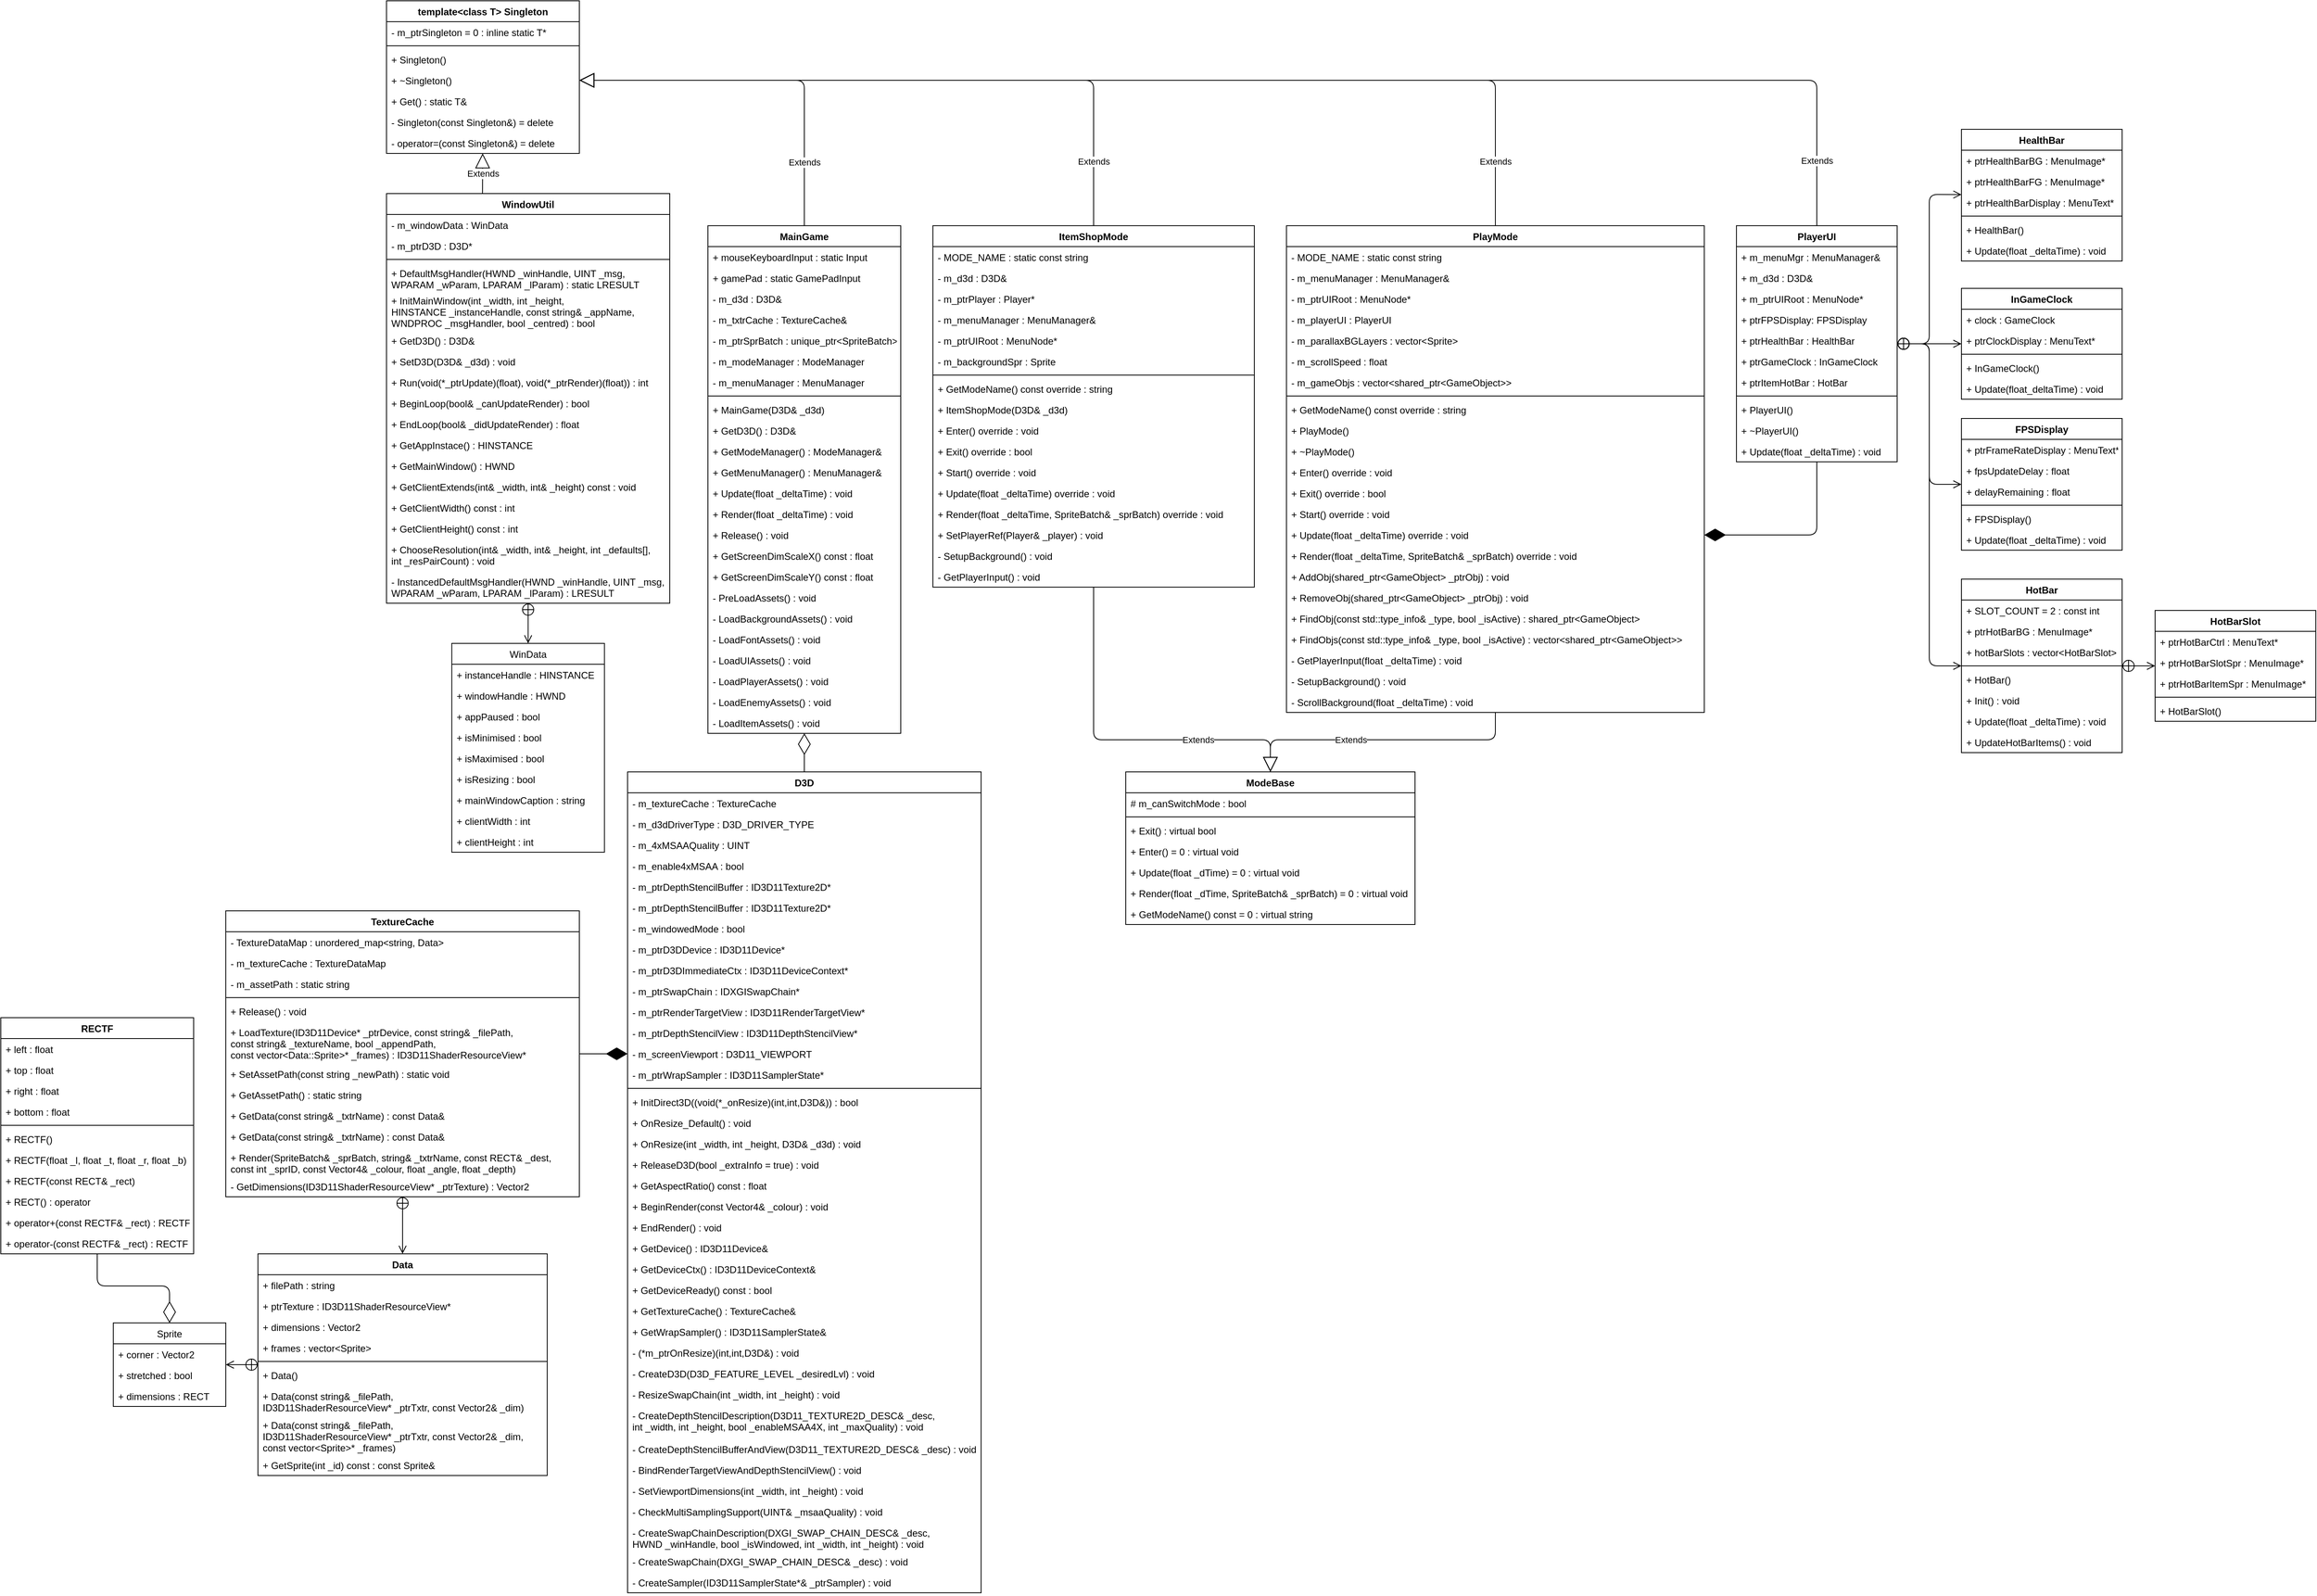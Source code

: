 <mxfile version="13.0.1" type="device"><diagram id="XtZKeMb7Fz2sS0bXD0X_" name="Page-1"><mxGraphModel dx="4382" dy="1975" grid="1" gridSize="10" guides="1" tooltips="1" connect="1" arrows="1" fold="1" page="1" pageScale="1" pageWidth="827" pageHeight="1169" math="0" shadow="0"><root><mxCell id="0"/><mxCell id="1" parent="0"/><mxCell id="I-ruSZ74ZidnM52qkcKp-70" value="" style="endArrow=open;startArrow=circlePlus;endFill=0;startFill=0;endSize=8;html=1;" edge="1" parent="1" source="I-ruSZ74ZidnM52qkcKp-66" target="I-ruSZ74ZidnM52qkcKp-62"><mxGeometry width="160" relative="1" as="geometry"><mxPoint x="-210" y="711" as="sourcePoint"/><mxPoint x="-50" y="711" as="targetPoint"/></mxGeometry></mxCell><mxCell id="I-ruSZ74ZidnM52qkcKp-81" value="" style="endArrow=open;startArrow=circlePlus;endFill=0;startFill=0;endSize=8;html=1;" edge="1" parent="1" source="I-ruSZ74ZidnM52qkcKp-40" target="I-ruSZ74ZidnM52qkcKp-66"><mxGeometry width="160" relative="1" as="geometry"><mxPoint x="-260" y="701" as="sourcePoint"/><mxPoint x="-100" y="701" as="targetPoint"/></mxGeometry></mxCell><mxCell id="I-ruSZ74ZidnM52qkcKp-96" value="Extends" style="endArrow=block;endSize=16;endFill=0;html=1;exitX=0.339;exitY=0;exitDx=0;exitDy=0;exitPerimeter=0;" edge="1" parent="1" source="I-ruSZ74ZidnM52qkcKp-82" target="I-ruSZ74ZidnM52qkcKp-86"><mxGeometry width="160" relative="1" as="geometry"><mxPoint x="420" y="215" as="sourcePoint"/><mxPoint x="510" y="510" as="targetPoint"/></mxGeometry></mxCell><mxCell id="I-ruSZ74ZidnM52qkcKp-107" value="" style="endArrow=open;startArrow=circlePlus;endFill=0;startFill=0;endSize=8;html=1;" edge="1" parent="1" source="I-ruSZ74ZidnM52qkcKp-82" target="I-ruSZ74ZidnM52qkcKp-97"><mxGeometry width="160" relative="1" as="geometry"><mxPoint x="470" y="510" as="sourcePoint"/><mxPoint x="630" y="510" as="targetPoint"/></mxGeometry></mxCell><mxCell id="I-ruSZ74ZidnM52qkcKp-128" value="Extends" style="endArrow=block;endSize=16;endFill=0;html=1;entryX=1;entryY=0.5;entryDx=0;entryDy=0;" edge="1" parent="1" source="I-ruSZ74ZidnM52qkcKp-123" target="I-ruSZ74ZidnM52qkcKp-92"><mxGeometry x="-0.656" width="160" relative="1" as="geometry"><mxPoint x="820" y="250" as="sourcePoint"/><mxPoint x="980" y="250" as="targetPoint"/><Array as="points"><mxPoint x="600" y="219"/></Array><mxPoint as="offset"/></mxGeometry></mxCell><mxCell id="I-ruSZ74ZidnM52qkcKp-175" value="Extends" style="endArrow=block;endSize=16;endFill=0;html=1;exitX=0.5;exitY=0;exitDx=0;exitDy=0;entryX=1;entryY=0.5;entryDx=0;entryDy=0;" edge="1" parent="1" source="I-ruSZ74ZidnM52qkcKp-171" target="I-ruSZ74ZidnM52qkcKp-92"><mxGeometry x="-0.805" width="160" relative="1" as="geometry"><mxPoint x="750" y="330" as="sourcePoint"/><mxPoint x="910" y="330" as="targetPoint"/><Array as="points"><mxPoint x="960" y="219"/></Array><mxPoint as="offset"/></mxGeometry></mxCell><mxCell id="I-ruSZ74ZidnM52qkcKp-192" value="Extends" style="endArrow=block;endSize=16;endFill=0;html=1;exitX=0.5;exitY=0;exitDx=0;exitDy=0;entryX=1;entryY=0.5;entryDx=0;entryDy=0;" edge="1" parent="1" source="I-ruSZ74ZidnM52qkcKp-165" target="I-ruSZ74ZidnM52qkcKp-92"><mxGeometry x="-0.879" width="160" relative="1" as="geometry"><mxPoint x="1250" y="230" as="sourcePoint"/><mxPoint x="1410" y="230" as="targetPoint"/><Array as="points"><mxPoint x="1460" y="219"/></Array><mxPoint as="offset"/></mxGeometry></mxCell><mxCell id="I-ruSZ74ZidnM52qkcKp-215" value="" style="endArrow=diamondThin;endFill=1;endSize=24;html=1;entryX=0;entryY=0.5;entryDx=0;entryDy=0;" edge="1" parent="1" source="I-ruSZ74ZidnM52qkcKp-40" target="I-ruSZ74ZidnM52qkcKp-27"><mxGeometry width="160" relative="1" as="geometry"><mxPoint x="290" y="-90" as="sourcePoint"/><mxPoint x="450" y="-90" as="targetPoint"/></mxGeometry></mxCell><mxCell id="I-ruSZ74ZidnM52qkcKp-86" value="template&lt;class T&gt; Singleton" style="swimlane;fontStyle=1;align=center;verticalAlign=top;childLayout=stackLayout;horizontal=1;startSize=26;horizontalStack=0;resizeParent=1;resizeParentMax=0;resizeLast=0;collapsible=1;marginBottom=0;" vertex="1" parent="1"><mxGeometry x="80" y="120" width="240" height="190" as="geometry"/></mxCell><mxCell id="I-ruSZ74ZidnM52qkcKp-87" value="- m_ptrSingleton = 0 : inline static T*" style="text;strokeColor=none;fillColor=none;align=left;verticalAlign=top;spacingLeft=4;spacingRight=4;overflow=hidden;rotatable=0;points=[[0,0.5],[1,0.5]];portConstraint=eastwest;" vertex="1" parent="I-ruSZ74ZidnM52qkcKp-86"><mxGeometry y="26" width="240" height="26" as="geometry"/></mxCell><mxCell id="I-ruSZ74ZidnM52qkcKp-88" value="" style="line;strokeWidth=1;fillColor=none;align=left;verticalAlign=middle;spacingTop=-1;spacingLeft=3;spacingRight=3;rotatable=0;labelPosition=right;points=[];portConstraint=eastwest;" vertex="1" parent="I-ruSZ74ZidnM52qkcKp-86"><mxGeometry y="52" width="240" height="8" as="geometry"/></mxCell><mxCell id="I-ruSZ74ZidnM52qkcKp-89" value="+ Singleton()" style="text;strokeColor=none;fillColor=none;align=left;verticalAlign=top;spacingLeft=4;spacingRight=4;overflow=hidden;rotatable=0;points=[[0,0.5],[1,0.5]];portConstraint=eastwest;" vertex="1" parent="I-ruSZ74ZidnM52qkcKp-86"><mxGeometry y="60" width="240" height="26" as="geometry"/></mxCell><mxCell id="I-ruSZ74ZidnM52qkcKp-92" value="+ ~Singleton()" style="text;strokeColor=none;fillColor=none;align=left;verticalAlign=top;spacingLeft=4;spacingRight=4;overflow=hidden;rotatable=0;points=[[0,0.5],[1,0.5]];portConstraint=eastwest;" vertex="1" parent="I-ruSZ74ZidnM52qkcKp-86"><mxGeometry y="86" width="240" height="26" as="geometry"/></mxCell><mxCell id="I-ruSZ74ZidnM52qkcKp-93" value="+ Get() : static T&amp;" style="text;strokeColor=none;fillColor=none;align=left;verticalAlign=top;spacingLeft=4;spacingRight=4;overflow=hidden;rotatable=0;points=[[0,0.5],[1,0.5]];portConstraint=eastwest;" vertex="1" parent="I-ruSZ74ZidnM52qkcKp-86"><mxGeometry y="112" width="240" height="26" as="geometry"/></mxCell><mxCell id="I-ruSZ74ZidnM52qkcKp-94" value="- Singleton(const Singleton&amp;) = delete" style="text;strokeColor=none;fillColor=none;align=left;verticalAlign=top;spacingLeft=4;spacingRight=4;overflow=hidden;rotatable=0;points=[[0,0.5],[1,0.5]];portConstraint=eastwest;" vertex="1" parent="I-ruSZ74ZidnM52qkcKp-86"><mxGeometry y="138" width="240" height="26" as="geometry"/></mxCell><mxCell id="I-ruSZ74ZidnM52qkcKp-95" value="- operator=(const Singleton&amp;) = delete" style="text;strokeColor=none;fillColor=none;align=left;verticalAlign=top;spacingLeft=4;spacingRight=4;overflow=hidden;rotatable=0;points=[[0,0.5],[1,0.5]];portConstraint=eastwest;" vertex="1" parent="I-ruSZ74ZidnM52qkcKp-86"><mxGeometry y="164" width="240" height="26" as="geometry"/></mxCell><mxCell id="I-ruSZ74ZidnM52qkcKp-82" value="WindowUtil" style="swimlane;fontStyle=1;align=center;verticalAlign=top;childLayout=stackLayout;horizontal=1;startSize=26;horizontalStack=0;resizeParent=1;resizeParentMax=0;resizeLast=0;collapsible=1;marginBottom=0;" vertex="1" parent="1"><mxGeometry x="80" y="360" width="352.5" height="510" as="geometry"/></mxCell><mxCell id="I-ruSZ74ZidnM52qkcKp-83" value="- m_windowData : WinData" style="text;strokeColor=none;fillColor=none;align=left;verticalAlign=top;spacingLeft=4;spacingRight=4;overflow=hidden;rotatable=0;points=[[0,0.5],[1,0.5]];portConstraint=eastwest;" vertex="1" parent="I-ruSZ74ZidnM52qkcKp-82"><mxGeometry y="26" width="352.5" height="26" as="geometry"/></mxCell><mxCell id="I-ruSZ74ZidnM52qkcKp-108" value="- m_ptrD3D : D3D*" style="text;strokeColor=none;fillColor=none;align=left;verticalAlign=top;spacingLeft=4;spacingRight=4;overflow=hidden;rotatable=0;points=[[0,0.5],[1,0.5]];portConstraint=eastwest;" vertex="1" parent="I-ruSZ74ZidnM52qkcKp-82"><mxGeometry y="52" width="352.5" height="26" as="geometry"/></mxCell><mxCell id="I-ruSZ74ZidnM52qkcKp-84" value="" style="line;strokeWidth=1;fillColor=none;align=left;verticalAlign=middle;spacingTop=-1;spacingLeft=3;spacingRight=3;rotatable=0;labelPosition=right;points=[];portConstraint=eastwest;" vertex="1" parent="I-ruSZ74ZidnM52qkcKp-82"><mxGeometry y="78" width="352.5" height="8" as="geometry"/></mxCell><mxCell id="I-ruSZ74ZidnM52qkcKp-85" value="+ DefaultMsgHandler(HWND _winHandle, UINT _msg, &#10;WPARAM _wParam, LPARAM _lParam) : static LRESULT" style="text;strokeColor=none;fillColor=none;align=left;verticalAlign=top;spacingLeft=4;spacingRight=4;overflow=hidden;rotatable=0;points=[[0,0.5],[1,0.5]];portConstraint=eastwest;" vertex="1" parent="I-ruSZ74ZidnM52qkcKp-82"><mxGeometry y="86" width="352.5" height="34" as="geometry"/></mxCell><mxCell id="I-ruSZ74ZidnM52qkcKp-109" value="+ InitMainWindow(int _width, int _height, &#10;HINSTANCE _instanceHandle, const string&amp; _appName,&#10;WNDPROC _msgHandler, bool _centred) : bool" style="text;strokeColor=none;fillColor=none;align=left;verticalAlign=top;spacingLeft=4;spacingRight=4;overflow=hidden;rotatable=0;points=[[0,0.5],[1,0.5]];portConstraint=eastwest;" vertex="1" parent="I-ruSZ74ZidnM52qkcKp-82"><mxGeometry y="120" width="352.5" height="50" as="geometry"/></mxCell><mxCell id="I-ruSZ74ZidnM52qkcKp-111" value="+ GetD3D() : D3D&amp;" style="text;strokeColor=none;fillColor=none;align=left;verticalAlign=top;spacingLeft=4;spacingRight=4;overflow=hidden;rotatable=0;points=[[0,0.5],[1,0.5]];portConstraint=eastwest;" vertex="1" parent="I-ruSZ74ZidnM52qkcKp-82"><mxGeometry y="170" width="352.5" height="26" as="geometry"/></mxCell><mxCell id="I-ruSZ74ZidnM52qkcKp-112" value="+ SetD3D(D3D&amp; _d3d) : void" style="text;strokeColor=none;fillColor=none;align=left;verticalAlign=top;spacingLeft=4;spacingRight=4;overflow=hidden;rotatable=0;points=[[0,0.5],[1,0.5]];portConstraint=eastwest;" vertex="1" parent="I-ruSZ74ZidnM52qkcKp-82"><mxGeometry y="196" width="352.5" height="26" as="geometry"/></mxCell><mxCell id="I-ruSZ74ZidnM52qkcKp-113" value="+ Run(void(*_ptrUpdate)(float), void(*_ptrRender)(float)) : int" style="text;strokeColor=none;fillColor=none;align=left;verticalAlign=top;spacingLeft=4;spacingRight=4;overflow=hidden;rotatable=0;points=[[0,0.5],[1,0.5]];portConstraint=eastwest;" vertex="1" parent="I-ruSZ74ZidnM52qkcKp-82"><mxGeometry y="222" width="352.5" height="26" as="geometry"/></mxCell><mxCell id="I-ruSZ74ZidnM52qkcKp-114" value="+ BeginLoop(bool&amp; _canUpdateRender) : bool" style="text;strokeColor=none;fillColor=none;align=left;verticalAlign=top;spacingLeft=4;spacingRight=4;overflow=hidden;rotatable=0;points=[[0,0.5],[1,0.5]];portConstraint=eastwest;" vertex="1" parent="I-ruSZ74ZidnM52qkcKp-82"><mxGeometry y="248" width="352.5" height="26" as="geometry"/></mxCell><mxCell id="I-ruSZ74ZidnM52qkcKp-115" value="+ EndLoop(bool&amp; _didUpdateRender) : float" style="text;strokeColor=none;fillColor=none;align=left;verticalAlign=top;spacingLeft=4;spacingRight=4;overflow=hidden;rotatable=0;points=[[0,0.5],[1,0.5]];portConstraint=eastwest;" vertex="1" parent="I-ruSZ74ZidnM52qkcKp-82"><mxGeometry y="274" width="352.5" height="26" as="geometry"/></mxCell><mxCell id="I-ruSZ74ZidnM52qkcKp-116" value="+ GetAppInstace() : HINSTANCE" style="text;strokeColor=none;fillColor=none;align=left;verticalAlign=top;spacingLeft=4;spacingRight=4;overflow=hidden;rotatable=0;points=[[0,0.5],[1,0.5]];portConstraint=eastwest;" vertex="1" parent="I-ruSZ74ZidnM52qkcKp-82"><mxGeometry y="300" width="352.5" height="26" as="geometry"/></mxCell><mxCell id="I-ruSZ74ZidnM52qkcKp-117" value="+ GetMainWindow() : HWND" style="text;strokeColor=none;fillColor=none;align=left;verticalAlign=top;spacingLeft=4;spacingRight=4;overflow=hidden;rotatable=0;points=[[0,0.5],[1,0.5]];portConstraint=eastwest;" vertex="1" parent="I-ruSZ74ZidnM52qkcKp-82"><mxGeometry y="326" width="352.5" height="26" as="geometry"/></mxCell><mxCell id="I-ruSZ74ZidnM52qkcKp-118" value="+ GetClientExtends(int&amp; _width, int&amp; _height) const : void" style="text;strokeColor=none;fillColor=none;align=left;verticalAlign=top;spacingLeft=4;spacingRight=4;overflow=hidden;rotatable=0;points=[[0,0.5],[1,0.5]];portConstraint=eastwest;" vertex="1" parent="I-ruSZ74ZidnM52qkcKp-82"><mxGeometry y="352" width="352.5" height="26" as="geometry"/></mxCell><mxCell id="I-ruSZ74ZidnM52qkcKp-119" value="+ GetClientWidth() const : int" style="text;strokeColor=none;fillColor=none;align=left;verticalAlign=top;spacingLeft=4;spacingRight=4;overflow=hidden;rotatable=0;points=[[0,0.5],[1,0.5]];portConstraint=eastwest;" vertex="1" parent="I-ruSZ74ZidnM52qkcKp-82"><mxGeometry y="378" width="352.5" height="26" as="geometry"/></mxCell><mxCell id="I-ruSZ74ZidnM52qkcKp-120" value="+ GetClientHeight() const : int" style="text;strokeColor=none;fillColor=none;align=left;verticalAlign=top;spacingLeft=4;spacingRight=4;overflow=hidden;rotatable=0;points=[[0,0.5],[1,0.5]];portConstraint=eastwest;" vertex="1" parent="I-ruSZ74ZidnM52qkcKp-82"><mxGeometry y="404" width="352.5" height="26" as="geometry"/></mxCell><mxCell id="I-ruSZ74ZidnM52qkcKp-121" value="+ ChooseResolution(int&amp; _width, int&amp; _height, int _defaults[], &#10;int _resPairCount) : void" style="text;strokeColor=none;fillColor=none;align=left;verticalAlign=top;spacingLeft=4;spacingRight=4;overflow=hidden;rotatable=0;points=[[0,0.5],[1,0.5]];portConstraint=eastwest;" vertex="1" parent="I-ruSZ74ZidnM52qkcKp-82"><mxGeometry y="430" width="352.5" height="40" as="geometry"/></mxCell><mxCell id="I-ruSZ74ZidnM52qkcKp-122" value="- InstancedDefaultMsgHandler(HWND _winHandle, UINT _msg,&#10;WPARAM _wParam, LPARAM _lParam) : LRESULT" style="text;strokeColor=none;fillColor=none;align=left;verticalAlign=top;spacingLeft=4;spacingRight=4;overflow=hidden;rotatable=0;points=[[0,0.5],[1,0.5]];portConstraint=eastwest;" vertex="1" parent="I-ruSZ74ZidnM52qkcKp-82"><mxGeometry y="470" width="352.5" height="40" as="geometry"/></mxCell><mxCell id="I-ruSZ74ZidnM52qkcKp-171" value="ItemShopMode" style="swimlane;fontStyle=1;align=center;verticalAlign=top;childLayout=stackLayout;horizontal=1;startSize=26;horizontalStack=0;resizeParent=1;resizeParentMax=0;resizeLast=0;collapsible=1;marginBottom=0;" vertex="1" parent="1"><mxGeometry x="760" y="400" width="400" height="450" as="geometry"/></mxCell><mxCell id="I-ruSZ74ZidnM52qkcKp-172" value="- MODE_NAME : static const string" style="text;strokeColor=none;fillColor=none;align=left;verticalAlign=top;spacingLeft=4;spacingRight=4;overflow=hidden;rotatable=0;points=[[0,0.5],[1,0.5]];portConstraint=eastwest;" vertex="1" parent="I-ruSZ74ZidnM52qkcKp-171"><mxGeometry y="26" width="400" height="26" as="geometry"/></mxCell><mxCell id="I-ruSZ74ZidnM52qkcKp-186" value="- m_d3d : D3D&amp;" style="text;strokeColor=none;fillColor=none;align=left;verticalAlign=top;spacingLeft=4;spacingRight=4;overflow=hidden;rotatable=0;points=[[0,0.5],[1,0.5]];portConstraint=eastwest;" vertex="1" parent="I-ruSZ74ZidnM52qkcKp-171"><mxGeometry y="52" width="400" height="26" as="geometry"/></mxCell><mxCell id="I-ruSZ74ZidnM52qkcKp-187" value="- m_ptrPlayer : Player*" style="text;strokeColor=none;fillColor=none;align=left;verticalAlign=top;spacingLeft=4;spacingRight=4;overflow=hidden;rotatable=0;points=[[0,0.5],[1,0.5]];portConstraint=eastwest;" vertex="1" parent="I-ruSZ74ZidnM52qkcKp-171"><mxGeometry y="78" width="400" height="26" as="geometry"/></mxCell><mxCell id="I-ruSZ74ZidnM52qkcKp-188" value="- m_menuManager : MenuManager&amp;" style="text;strokeColor=none;fillColor=none;align=left;verticalAlign=top;spacingLeft=4;spacingRight=4;overflow=hidden;rotatable=0;points=[[0,0.5],[1,0.5]];portConstraint=eastwest;" vertex="1" parent="I-ruSZ74ZidnM52qkcKp-171"><mxGeometry y="104" width="400" height="26" as="geometry"/></mxCell><mxCell id="I-ruSZ74ZidnM52qkcKp-189" value="- m_ptrUIRoot : MenuNode*" style="text;strokeColor=none;fillColor=none;align=left;verticalAlign=top;spacingLeft=4;spacingRight=4;overflow=hidden;rotatable=0;points=[[0,0.5],[1,0.5]];portConstraint=eastwest;" vertex="1" parent="I-ruSZ74ZidnM52qkcKp-171"><mxGeometry y="130" width="400" height="26" as="geometry"/></mxCell><mxCell id="I-ruSZ74ZidnM52qkcKp-190" value="- m_backgroundSpr : Sprite" style="text;strokeColor=none;fillColor=none;align=left;verticalAlign=top;spacingLeft=4;spacingRight=4;overflow=hidden;rotatable=0;points=[[0,0.5],[1,0.5]];portConstraint=eastwest;" vertex="1" parent="I-ruSZ74ZidnM52qkcKp-171"><mxGeometry y="156" width="400" height="26" as="geometry"/></mxCell><mxCell id="I-ruSZ74ZidnM52qkcKp-173" value="" style="line;strokeWidth=1;fillColor=none;align=left;verticalAlign=middle;spacingTop=-1;spacingLeft=3;spacingRight=3;rotatable=0;labelPosition=right;points=[];portConstraint=eastwest;" vertex="1" parent="I-ruSZ74ZidnM52qkcKp-171"><mxGeometry y="182" width="400" height="8" as="geometry"/></mxCell><mxCell id="I-ruSZ74ZidnM52qkcKp-182" value="+ GetModeName() const override : string" style="text;strokeColor=none;fillColor=none;align=left;verticalAlign=top;spacingLeft=4;spacingRight=4;overflow=hidden;rotatable=0;points=[[0,0.5],[1,0.5]];portConstraint=eastwest;" vertex="1" parent="I-ruSZ74ZidnM52qkcKp-171"><mxGeometry y="190" width="400" height="26" as="geometry"/></mxCell><mxCell id="I-ruSZ74ZidnM52qkcKp-174" value="+ ItemShopMode(D3D&amp; _d3d)" style="text;strokeColor=none;fillColor=none;align=left;verticalAlign=top;spacingLeft=4;spacingRight=4;overflow=hidden;rotatable=0;points=[[0,0.5],[1,0.5]];portConstraint=eastwest;" vertex="1" parent="I-ruSZ74ZidnM52qkcKp-171"><mxGeometry y="216" width="400" height="26" as="geometry"/></mxCell><mxCell id="I-ruSZ74ZidnM52qkcKp-176" value="+ Enter() override : void" style="text;strokeColor=none;fillColor=none;align=left;verticalAlign=top;spacingLeft=4;spacingRight=4;overflow=hidden;rotatable=0;points=[[0,0.5],[1,0.5]];portConstraint=eastwest;" vertex="1" parent="I-ruSZ74ZidnM52qkcKp-171"><mxGeometry y="242" width="400" height="26" as="geometry"/></mxCell><mxCell id="I-ruSZ74ZidnM52qkcKp-177" value="+ Exit() override : bool" style="text;strokeColor=none;fillColor=none;align=left;verticalAlign=top;spacingLeft=4;spacingRight=4;overflow=hidden;rotatable=0;points=[[0,0.5],[1,0.5]];portConstraint=eastwest;" vertex="1" parent="I-ruSZ74ZidnM52qkcKp-171"><mxGeometry y="268" width="400" height="26" as="geometry"/></mxCell><mxCell id="I-ruSZ74ZidnM52qkcKp-178" value="+ Start() override : void" style="text;strokeColor=none;fillColor=none;align=left;verticalAlign=top;spacingLeft=4;spacingRight=4;overflow=hidden;rotatable=0;points=[[0,0.5],[1,0.5]];portConstraint=eastwest;" vertex="1" parent="I-ruSZ74ZidnM52qkcKp-171"><mxGeometry y="294" width="400" height="26" as="geometry"/></mxCell><mxCell id="I-ruSZ74ZidnM52qkcKp-180" value="+ Update(float _deltaTime) override : void" style="text;strokeColor=none;fillColor=none;align=left;verticalAlign=top;spacingLeft=4;spacingRight=4;overflow=hidden;rotatable=0;points=[[0,0.5],[1,0.5]];portConstraint=eastwest;" vertex="1" parent="I-ruSZ74ZidnM52qkcKp-171"><mxGeometry y="320" width="400" height="26" as="geometry"/></mxCell><mxCell id="I-ruSZ74ZidnM52qkcKp-181" value="+ Render(float _deltaTime, SpriteBatch&amp; _sprBatch) override : void" style="text;strokeColor=none;fillColor=none;align=left;verticalAlign=top;spacingLeft=4;spacingRight=4;overflow=hidden;rotatable=0;points=[[0,0.5],[1,0.5]];portConstraint=eastwest;" vertex="1" parent="I-ruSZ74ZidnM52qkcKp-171"><mxGeometry y="346" width="400" height="26" as="geometry"/></mxCell><mxCell id="I-ruSZ74ZidnM52qkcKp-183" value="+ SetPlayerRef(Player&amp; _player) : void" style="text;strokeColor=none;fillColor=none;align=left;verticalAlign=top;spacingLeft=4;spacingRight=4;overflow=hidden;rotatable=0;points=[[0,0.5],[1,0.5]];portConstraint=eastwest;" vertex="1" parent="I-ruSZ74ZidnM52qkcKp-171"><mxGeometry y="372" width="400" height="26" as="geometry"/></mxCell><mxCell id="I-ruSZ74ZidnM52qkcKp-184" value="- SetupBackground() : void" style="text;strokeColor=none;fillColor=none;align=left;verticalAlign=top;spacingLeft=4;spacingRight=4;overflow=hidden;rotatable=0;points=[[0,0.5],[1,0.5]];portConstraint=eastwest;" vertex="1" parent="I-ruSZ74ZidnM52qkcKp-171"><mxGeometry y="398" width="400" height="26" as="geometry"/></mxCell><mxCell id="I-ruSZ74ZidnM52qkcKp-185" value="- GetPlayerInput() : void" style="text;strokeColor=none;fillColor=none;align=left;verticalAlign=top;spacingLeft=4;spacingRight=4;overflow=hidden;rotatable=0;points=[[0,0.5],[1,0.5]];portConstraint=eastwest;" vertex="1" parent="I-ruSZ74ZidnM52qkcKp-171"><mxGeometry y="424" width="400" height="26" as="geometry"/></mxCell><mxCell id="I-ruSZ74ZidnM52qkcKp-165" value="PlayMode" style="swimlane;fontStyle=1;align=center;verticalAlign=top;childLayout=stackLayout;horizontal=1;startSize=26;horizontalStack=0;resizeParent=1;resizeParentMax=0;resizeLast=0;collapsible=1;marginBottom=0;" vertex="1" parent="1"><mxGeometry x="1200" y="400" width="520" height="606" as="geometry"/></mxCell><mxCell id="I-ruSZ74ZidnM52qkcKp-166" value="- MODE_NAME : static const string" style="text;strokeColor=none;fillColor=none;align=left;verticalAlign=top;spacingLeft=4;spacingRight=4;overflow=hidden;rotatable=0;points=[[0,0.5],[1,0.5]];portConstraint=eastwest;" vertex="1" parent="I-ruSZ74ZidnM52qkcKp-165"><mxGeometry y="26" width="520" height="26" as="geometry"/></mxCell><mxCell id="I-ruSZ74ZidnM52qkcKp-211" value="- m_menuManager : MenuManager&amp;" style="text;strokeColor=none;fillColor=none;align=left;verticalAlign=top;spacingLeft=4;spacingRight=4;overflow=hidden;rotatable=0;points=[[0,0.5],[1,0.5]];portConstraint=eastwest;" vertex="1" parent="I-ruSZ74ZidnM52qkcKp-165"><mxGeometry y="52" width="520" height="26" as="geometry"/></mxCell><mxCell id="I-ruSZ74ZidnM52qkcKp-212" value="- m_ptrUIRoot : MenuNode*" style="text;strokeColor=none;fillColor=none;align=left;verticalAlign=top;spacingLeft=4;spacingRight=4;overflow=hidden;rotatable=0;points=[[0,0.5],[1,0.5]];portConstraint=eastwest;" vertex="1" parent="I-ruSZ74ZidnM52qkcKp-165"><mxGeometry y="78" width="520" height="26" as="geometry"/></mxCell><mxCell id="I-ruSZ74ZidnM52qkcKp-213" value="- m_playerUI : PlayerUI" style="text;strokeColor=none;fillColor=none;align=left;verticalAlign=top;spacingLeft=4;spacingRight=4;overflow=hidden;rotatable=0;points=[[0,0.5],[1,0.5]];portConstraint=eastwest;" vertex="1" parent="I-ruSZ74ZidnM52qkcKp-165"><mxGeometry y="104" width="520" height="26" as="geometry"/></mxCell><mxCell id="I-ruSZ74ZidnM52qkcKp-208" value="- m_parallaxBGLayers : vector&lt;Sprite&gt;" style="text;strokeColor=none;fillColor=none;align=left;verticalAlign=top;spacingLeft=4;spacingRight=4;overflow=hidden;rotatable=0;points=[[0,0.5],[1,0.5]];portConstraint=eastwest;" vertex="1" parent="I-ruSZ74ZidnM52qkcKp-165"><mxGeometry y="130" width="520" height="26" as="geometry"/></mxCell><mxCell id="I-ruSZ74ZidnM52qkcKp-209" value="- m_scrollSpeed : float" style="text;strokeColor=none;fillColor=none;align=left;verticalAlign=top;spacingLeft=4;spacingRight=4;overflow=hidden;rotatable=0;points=[[0,0.5],[1,0.5]];portConstraint=eastwest;" vertex="1" parent="I-ruSZ74ZidnM52qkcKp-165"><mxGeometry y="156" width="520" height="26" as="geometry"/></mxCell><mxCell id="I-ruSZ74ZidnM52qkcKp-210" value="- m_gameObjs : vector&lt;shared_ptr&lt;GameObject&gt;&gt;" style="text;strokeColor=none;fillColor=none;align=left;verticalAlign=top;spacingLeft=4;spacingRight=4;overflow=hidden;rotatable=0;points=[[0,0.5],[1,0.5]];portConstraint=eastwest;" vertex="1" parent="I-ruSZ74ZidnM52qkcKp-165"><mxGeometry y="182" width="520" height="26" as="geometry"/></mxCell><mxCell id="I-ruSZ74ZidnM52qkcKp-167" value="" style="line;strokeWidth=1;fillColor=none;align=left;verticalAlign=middle;spacingTop=-1;spacingLeft=3;spacingRight=3;rotatable=0;labelPosition=right;points=[];portConstraint=eastwest;" vertex="1" parent="I-ruSZ74ZidnM52qkcKp-165"><mxGeometry y="208" width="520" height="8" as="geometry"/></mxCell><mxCell id="I-ruSZ74ZidnM52qkcKp-200" value="+ GetModeName() const override : string" style="text;strokeColor=none;fillColor=none;align=left;verticalAlign=top;spacingLeft=4;spacingRight=4;overflow=hidden;rotatable=0;points=[[0,0.5],[1,0.5]];portConstraint=eastwest;" vertex="1" parent="I-ruSZ74ZidnM52qkcKp-165"><mxGeometry y="216" width="520" height="26" as="geometry"/></mxCell><mxCell id="I-ruSZ74ZidnM52qkcKp-168" value="+ PlayMode()" style="text;strokeColor=none;fillColor=none;align=left;verticalAlign=top;spacingLeft=4;spacingRight=4;overflow=hidden;rotatable=0;points=[[0,0.5],[1,0.5]];portConstraint=eastwest;" vertex="1" parent="I-ruSZ74ZidnM52qkcKp-165"><mxGeometry y="242" width="520" height="26" as="geometry"/></mxCell><mxCell id="I-ruSZ74ZidnM52qkcKp-194" value="+ ~PlayMode()" style="text;strokeColor=none;fillColor=none;align=left;verticalAlign=top;spacingLeft=4;spacingRight=4;overflow=hidden;rotatable=0;points=[[0,0.5],[1,0.5]];portConstraint=eastwest;" vertex="1" parent="I-ruSZ74ZidnM52qkcKp-165"><mxGeometry y="268" width="520" height="26" as="geometry"/></mxCell><mxCell id="I-ruSZ74ZidnM52qkcKp-195" value="+ Enter() override : void" style="text;strokeColor=none;fillColor=none;align=left;verticalAlign=top;spacingLeft=4;spacingRight=4;overflow=hidden;rotatable=0;points=[[0,0.5],[1,0.5]];portConstraint=eastwest;" vertex="1" parent="I-ruSZ74ZidnM52qkcKp-165"><mxGeometry y="294" width="520" height="26" as="geometry"/></mxCell><mxCell id="I-ruSZ74ZidnM52qkcKp-196" value="+ Exit() override : bool" style="text;strokeColor=none;fillColor=none;align=left;verticalAlign=top;spacingLeft=4;spacingRight=4;overflow=hidden;rotatable=0;points=[[0,0.5],[1,0.5]];portConstraint=eastwest;" vertex="1" parent="I-ruSZ74ZidnM52qkcKp-165"><mxGeometry y="320" width="520" height="26" as="geometry"/></mxCell><mxCell id="I-ruSZ74ZidnM52qkcKp-197" value="+ Start() override : void" style="text;strokeColor=none;fillColor=none;align=left;verticalAlign=top;spacingLeft=4;spacingRight=4;overflow=hidden;rotatable=0;points=[[0,0.5],[1,0.5]];portConstraint=eastwest;" vertex="1" parent="I-ruSZ74ZidnM52qkcKp-165"><mxGeometry y="346" width="520" height="26" as="geometry"/></mxCell><mxCell id="I-ruSZ74ZidnM52qkcKp-198" value="+ Update(float _deltaTime) override : void" style="text;strokeColor=none;fillColor=none;align=left;verticalAlign=top;spacingLeft=4;spacingRight=4;overflow=hidden;rotatable=0;points=[[0,0.5],[1,0.5]];portConstraint=eastwest;" vertex="1" parent="I-ruSZ74ZidnM52qkcKp-165"><mxGeometry y="372" width="520" height="26" as="geometry"/></mxCell><mxCell id="I-ruSZ74ZidnM52qkcKp-199" value="+ Render(float _deltaTime, SpriteBatch&amp; _sprBatch) override : void" style="text;strokeColor=none;fillColor=none;align=left;verticalAlign=top;spacingLeft=4;spacingRight=4;overflow=hidden;rotatable=0;points=[[0,0.5],[1,0.5]];portConstraint=eastwest;" vertex="1" parent="I-ruSZ74ZidnM52qkcKp-165"><mxGeometry y="398" width="520" height="26" as="geometry"/></mxCell><mxCell id="I-ruSZ74ZidnM52qkcKp-201" value="+ AddObj(shared_ptr&lt;GameObject&gt; _ptrObj) : void" style="text;strokeColor=none;fillColor=none;align=left;verticalAlign=top;spacingLeft=4;spacingRight=4;overflow=hidden;rotatable=0;points=[[0,0.5],[1,0.5]];portConstraint=eastwest;" vertex="1" parent="I-ruSZ74ZidnM52qkcKp-165"><mxGeometry y="424" width="520" height="26" as="geometry"/></mxCell><mxCell id="I-ruSZ74ZidnM52qkcKp-202" value="+ RemoveObj(shared_ptr&lt;GameObject&gt; _ptrObj) : void" style="text;strokeColor=none;fillColor=none;align=left;verticalAlign=top;spacingLeft=4;spacingRight=4;overflow=hidden;rotatable=0;points=[[0,0.5],[1,0.5]];portConstraint=eastwest;" vertex="1" parent="I-ruSZ74ZidnM52qkcKp-165"><mxGeometry y="450" width="520" height="26" as="geometry"/></mxCell><mxCell id="I-ruSZ74ZidnM52qkcKp-203" value="+ FindObj(const std::type_info&amp; _type, bool _isActive) : shared_ptr&lt;GameObject&gt;" style="text;strokeColor=none;fillColor=none;align=left;verticalAlign=top;spacingLeft=4;spacingRight=4;overflow=hidden;rotatable=0;points=[[0,0.5],[1,0.5]];portConstraint=eastwest;" vertex="1" parent="I-ruSZ74ZidnM52qkcKp-165"><mxGeometry y="476" width="520" height="26" as="geometry"/></mxCell><mxCell id="I-ruSZ74ZidnM52qkcKp-204" value="+ FindObjs(const std::type_info&amp; _type, bool _isActive) : vector&lt;shared_ptr&lt;GameObject&gt;&gt;" style="text;strokeColor=none;fillColor=none;align=left;verticalAlign=top;spacingLeft=4;spacingRight=4;overflow=hidden;rotatable=0;points=[[0,0.5],[1,0.5]];portConstraint=eastwest;" vertex="1" parent="I-ruSZ74ZidnM52qkcKp-165"><mxGeometry y="502" width="520" height="26" as="geometry"/></mxCell><mxCell id="I-ruSZ74ZidnM52qkcKp-205" value="- GetPlayerInput(float _deltaTime) : void" style="text;strokeColor=none;fillColor=none;align=left;verticalAlign=top;spacingLeft=4;spacingRight=4;overflow=hidden;rotatable=0;points=[[0,0.5],[1,0.5]];portConstraint=eastwest;" vertex="1" parent="I-ruSZ74ZidnM52qkcKp-165"><mxGeometry y="528" width="520" height="26" as="geometry"/></mxCell><mxCell id="I-ruSZ74ZidnM52qkcKp-206" value="- SetupBackground() : void" style="text;strokeColor=none;fillColor=none;align=left;verticalAlign=top;spacingLeft=4;spacingRight=4;overflow=hidden;rotatable=0;points=[[0,0.5],[1,0.5]];portConstraint=eastwest;" vertex="1" parent="I-ruSZ74ZidnM52qkcKp-165"><mxGeometry y="554" width="520" height="26" as="geometry"/></mxCell><mxCell id="I-ruSZ74ZidnM52qkcKp-207" value="- ScrollBackground(float _deltaTime) : void" style="text;strokeColor=none;fillColor=none;align=left;verticalAlign=top;spacingLeft=4;spacingRight=4;overflow=hidden;rotatable=0;points=[[0,0.5],[1,0.5]];portConstraint=eastwest;" vertex="1" parent="I-ruSZ74ZidnM52qkcKp-165"><mxGeometry y="580" width="520" height="26" as="geometry"/></mxCell><mxCell id="I-ruSZ74ZidnM52qkcKp-218" value="PlayerUI" style="swimlane;fontStyle=1;align=center;verticalAlign=top;childLayout=stackLayout;horizontal=1;startSize=26;horizontalStack=0;resizeParent=1;resizeParentMax=0;resizeLast=0;collapsible=1;marginBottom=0;" vertex="1" parent="1"><mxGeometry x="1760" y="400" width="200" height="294" as="geometry"/></mxCell><mxCell id="I-ruSZ74ZidnM52qkcKp-219" value="+ m_menuMgr : MenuManager&amp;" style="text;strokeColor=none;fillColor=none;align=left;verticalAlign=top;spacingLeft=4;spacingRight=4;overflow=hidden;rotatable=0;points=[[0,0.5],[1,0.5]];portConstraint=eastwest;" vertex="1" parent="I-ruSZ74ZidnM52qkcKp-218"><mxGeometry y="26" width="200" height="26" as="geometry"/></mxCell><mxCell id="I-ruSZ74ZidnM52qkcKp-277" value="+ m_d3d : D3D&amp;" style="text;strokeColor=none;fillColor=none;align=left;verticalAlign=top;spacingLeft=4;spacingRight=4;overflow=hidden;rotatable=0;points=[[0,0.5],[1,0.5]];portConstraint=eastwest;" vertex="1" parent="I-ruSZ74ZidnM52qkcKp-218"><mxGeometry y="52" width="200" height="26" as="geometry"/></mxCell><mxCell id="I-ruSZ74ZidnM52qkcKp-278" value="+ m_ptrUIRoot : MenuNode*" style="text;strokeColor=none;fillColor=none;align=left;verticalAlign=top;spacingLeft=4;spacingRight=4;overflow=hidden;rotatable=0;points=[[0,0.5],[1,0.5]];portConstraint=eastwest;" vertex="1" parent="I-ruSZ74ZidnM52qkcKp-218"><mxGeometry y="78" width="200" height="26" as="geometry"/></mxCell><mxCell id="I-ruSZ74ZidnM52qkcKp-276" value="+ ptrFPSDisplay: FPSDisplay" style="text;strokeColor=none;fillColor=none;align=left;verticalAlign=top;spacingLeft=4;spacingRight=4;overflow=hidden;rotatable=0;points=[[0,0.5],[1,0.5]];portConstraint=eastwest;" vertex="1" parent="I-ruSZ74ZidnM52qkcKp-218"><mxGeometry y="104" width="200" height="26" as="geometry"/></mxCell><mxCell id="I-ruSZ74ZidnM52qkcKp-273" value="+ ptrHealthBar : HealthBar" style="text;strokeColor=none;fillColor=none;align=left;verticalAlign=top;spacingLeft=4;spacingRight=4;overflow=hidden;rotatable=0;points=[[0,0.5],[1,0.5]];portConstraint=eastwest;" vertex="1" parent="I-ruSZ74ZidnM52qkcKp-218"><mxGeometry y="130" width="200" height="26" as="geometry"/></mxCell><mxCell id="I-ruSZ74ZidnM52qkcKp-274" value="+ ptrGameClock : InGameClock" style="text;strokeColor=none;fillColor=none;align=left;verticalAlign=top;spacingLeft=4;spacingRight=4;overflow=hidden;rotatable=0;points=[[0,0.5],[1,0.5]];portConstraint=eastwest;" vertex="1" parent="I-ruSZ74ZidnM52qkcKp-218"><mxGeometry y="156" width="200" height="26" as="geometry"/></mxCell><mxCell id="I-ruSZ74ZidnM52qkcKp-275" value="+ ptrItemHotBar : HotBar" style="text;strokeColor=none;fillColor=none;align=left;verticalAlign=top;spacingLeft=4;spacingRight=4;overflow=hidden;rotatable=0;points=[[0,0.5],[1,0.5]];portConstraint=eastwest;" vertex="1" parent="I-ruSZ74ZidnM52qkcKp-218"><mxGeometry y="182" width="200" height="26" as="geometry"/></mxCell><mxCell id="I-ruSZ74ZidnM52qkcKp-220" value="" style="line;strokeWidth=1;fillColor=none;align=left;verticalAlign=middle;spacingTop=-1;spacingLeft=3;spacingRight=3;rotatable=0;labelPosition=right;points=[];portConstraint=eastwest;" vertex="1" parent="I-ruSZ74ZidnM52qkcKp-218"><mxGeometry y="208" width="200" height="8" as="geometry"/></mxCell><mxCell id="I-ruSZ74ZidnM52qkcKp-221" value="+ PlayerUI()" style="text;strokeColor=none;fillColor=none;align=left;verticalAlign=top;spacingLeft=4;spacingRight=4;overflow=hidden;rotatable=0;points=[[0,0.5],[1,0.5]];portConstraint=eastwest;" vertex="1" parent="I-ruSZ74ZidnM52qkcKp-218"><mxGeometry y="216" width="200" height="26" as="geometry"/></mxCell><mxCell id="I-ruSZ74ZidnM52qkcKp-279" value="+ ~PlayerUI()" style="text;strokeColor=none;fillColor=none;align=left;verticalAlign=top;spacingLeft=4;spacingRight=4;overflow=hidden;rotatable=0;points=[[0,0.5],[1,0.5]];portConstraint=eastwest;" vertex="1" parent="I-ruSZ74ZidnM52qkcKp-218"><mxGeometry y="242" width="200" height="26" as="geometry"/></mxCell><mxCell id="I-ruSZ74ZidnM52qkcKp-280" value="+ Update(float _deltaTime) : void" style="text;strokeColor=none;fillColor=none;align=left;verticalAlign=top;spacingLeft=4;spacingRight=4;overflow=hidden;rotatable=0;points=[[0,0.5],[1,0.5]];portConstraint=eastwest;" vertex="1" parent="I-ruSZ74ZidnM52qkcKp-218"><mxGeometry y="268" width="200" height="26" as="geometry"/></mxCell><mxCell id="I-ruSZ74ZidnM52qkcKp-225" value="HealthBar" style="swimlane;fontStyle=1;align=center;verticalAlign=top;childLayout=stackLayout;horizontal=1;startSize=26;horizontalStack=0;resizeParent=1;resizeParentMax=0;resizeLast=0;collapsible=1;marginBottom=0;" vertex="1" parent="1"><mxGeometry x="2040" y="280" width="200" height="164" as="geometry"/></mxCell><mxCell id="I-ruSZ74ZidnM52qkcKp-226" value="+ ptrHealthBarBG : MenuImage*" style="text;strokeColor=none;fillColor=none;align=left;verticalAlign=top;spacingLeft=4;spacingRight=4;overflow=hidden;rotatable=0;points=[[0,0.5],[1,0.5]];portConstraint=eastwest;" vertex="1" parent="I-ruSZ74ZidnM52qkcKp-225"><mxGeometry y="26" width="200" height="26" as="geometry"/></mxCell><mxCell id="I-ruSZ74ZidnM52qkcKp-229" value="+ ptrHealthBarFG : MenuImage*" style="text;strokeColor=none;fillColor=none;align=left;verticalAlign=top;spacingLeft=4;spacingRight=4;overflow=hidden;rotatable=0;points=[[0,0.5],[1,0.5]];portConstraint=eastwest;" vertex="1" parent="I-ruSZ74ZidnM52qkcKp-225"><mxGeometry y="52" width="200" height="26" as="geometry"/></mxCell><mxCell id="I-ruSZ74ZidnM52qkcKp-230" value="+ ptrHealthBarDisplay : MenuText*" style="text;strokeColor=none;fillColor=none;align=left;verticalAlign=top;spacingLeft=4;spacingRight=4;overflow=hidden;rotatable=0;points=[[0,0.5],[1,0.5]];portConstraint=eastwest;" vertex="1" parent="I-ruSZ74ZidnM52qkcKp-225"><mxGeometry y="78" width="200" height="26" as="geometry"/></mxCell><mxCell id="I-ruSZ74ZidnM52qkcKp-227" value="" style="line;strokeWidth=1;fillColor=none;align=left;verticalAlign=middle;spacingTop=-1;spacingLeft=3;spacingRight=3;rotatable=0;labelPosition=right;points=[];portConstraint=eastwest;" vertex="1" parent="I-ruSZ74ZidnM52qkcKp-225"><mxGeometry y="104" width="200" height="8" as="geometry"/></mxCell><mxCell id="I-ruSZ74ZidnM52qkcKp-228" value="+ HealthBar()" style="text;strokeColor=none;fillColor=none;align=left;verticalAlign=top;spacingLeft=4;spacingRight=4;overflow=hidden;rotatable=0;points=[[0,0.5],[1,0.5]];portConstraint=eastwest;" vertex="1" parent="I-ruSZ74ZidnM52qkcKp-225"><mxGeometry y="112" width="200" height="26" as="geometry"/></mxCell><mxCell id="I-ruSZ74ZidnM52qkcKp-231" value="+ Update(float _deltaTime) : void" style="text;strokeColor=none;fillColor=none;align=left;verticalAlign=top;spacingLeft=4;spacingRight=4;overflow=hidden;rotatable=0;points=[[0,0.5],[1,0.5]];portConstraint=eastwest;" vertex="1" parent="I-ruSZ74ZidnM52qkcKp-225"><mxGeometry y="138" width="200" height="26" as="geometry"/></mxCell><mxCell id="I-ruSZ74ZidnM52qkcKp-233" value="InGameClock" style="swimlane;fontStyle=1;align=center;verticalAlign=top;childLayout=stackLayout;horizontal=1;startSize=26;horizontalStack=0;resizeParent=1;resizeParentMax=0;resizeLast=0;collapsible=1;marginBottom=0;" vertex="1" parent="1"><mxGeometry x="2040" y="478" width="200" height="138" as="geometry"/></mxCell><mxCell id="I-ruSZ74ZidnM52qkcKp-234" value="+ clock : GameClock" style="text;strokeColor=none;fillColor=none;align=left;verticalAlign=top;spacingLeft=4;spacingRight=4;overflow=hidden;rotatable=0;points=[[0,0.5],[1,0.5]];portConstraint=eastwest;" vertex="1" parent="I-ruSZ74ZidnM52qkcKp-233"><mxGeometry y="26" width="200" height="26" as="geometry"/></mxCell><mxCell id="I-ruSZ74ZidnM52qkcKp-238" value="+ ptrClockDisplay : MenuText*" style="text;strokeColor=none;fillColor=none;align=left;verticalAlign=top;spacingLeft=4;spacingRight=4;overflow=hidden;rotatable=0;points=[[0,0.5],[1,0.5]];portConstraint=eastwest;" vertex="1" parent="I-ruSZ74ZidnM52qkcKp-233"><mxGeometry y="52" width="200" height="26" as="geometry"/></mxCell><mxCell id="I-ruSZ74ZidnM52qkcKp-235" value="" style="line;strokeWidth=1;fillColor=none;align=left;verticalAlign=middle;spacingTop=-1;spacingLeft=3;spacingRight=3;rotatable=0;labelPosition=right;points=[];portConstraint=eastwest;" vertex="1" parent="I-ruSZ74ZidnM52qkcKp-233"><mxGeometry y="78" width="200" height="8" as="geometry"/></mxCell><mxCell id="I-ruSZ74ZidnM52qkcKp-236" value="+ InGameClock()" style="text;strokeColor=none;fillColor=none;align=left;verticalAlign=top;spacingLeft=4;spacingRight=4;overflow=hidden;rotatable=0;points=[[0,0.5],[1,0.5]];portConstraint=eastwest;" vertex="1" parent="I-ruSZ74ZidnM52qkcKp-233"><mxGeometry y="86" width="200" height="26" as="geometry"/></mxCell><mxCell id="I-ruSZ74ZidnM52qkcKp-237" value="+ Update(float_deltaTime) : void" style="text;strokeColor=none;fillColor=none;align=left;verticalAlign=top;spacingLeft=4;spacingRight=4;overflow=hidden;rotatable=0;points=[[0,0.5],[1,0.5]];portConstraint=eastwest;" vertex="1" parent="I-ruSZ74ZidnM52qkcKp-233"><mxGeometry y="112" width="200" height="26" as="geometry"/></mxCell><mxCell id="I-ruSZ74ZidnM52qkcKp-97" value="WinData" style="swimlane;fontStyle=0;childLayout=stackLayout;horizontal=1;startSize=26;fillColor=none;horizontalStack=0;resizeParent=1;resizeParentMax=0;resizeLast=0;collapsible=1;marginBottom=0;" vertex="1" parent="1"><mxGeometry x="161.25" y="920" width="190" height="260" as="geometry"/></mxCell><mxCell id="I-ruSZ74ZidnM52qkcKp-98" value="+ instanceHandle : HINSTANCE" style="text;strokeColor=none;fillColor=none;align=left;verticalAlign=top;spacingLeft=4;spacingRight=4;overflow=hidden;rotatable=0;points=[[0,0.5],[1,0.5]];portConstraint=eastwest;" vertex="1" parent="I-ruSZ74ZidnM52qkcKp-97"><mxGeometry y="26" width="190" height="26" as="geometry"/></mxCell><mxCell id="I-ruSZ74ZidnM52qkcKp-99" value="+ windowHandle : HWND" style="text;strokeColor=none;fillColor=none;align=left;verticalAlign=top;spacingLeft=4;spacingRight=4;overflow=hidden;rotatable=0;points=[[0,0.5],[1,0.5]];portConstraint=eastwest;" vertex="1" parent="I-ruSZ74ZidnM52qkcKp-97"><mxGeometry y="52" width="190" height="26" as="geometry"/></mxCell><mxCell id="I-ruSZ74ZidnM52qkcKp-100" value="+ appPaused : bool" style="text;strokeColor=none;fillColor=none;align=left;verticalAlign=top;spacingLeft=4;spacingRight=4;overflow=hidden;rotatable=0;points=[[0,0.5],[1,0.5]];portConstraint=eastwest;" vertex="1" parent="I-ruSZ74ZidnM52qkcKp-97"><mxGeometry y="78" width="190" height="26" as="geometry"/></mxCell><mxCell id="I-ruSZ74ZidnM52qkcKp-101" value="+ isMinimised : bool" style="text;strokeColor=none;fillColor=none;align=left;verticalAlign=top;spacingLeft=4;spacingRight=4;overflow=hidden;rotatable=0;points=[[0,0.5],[1,0.5]];portConstraint=eastwest;" vertex="1" parent="I-ruSZ74ZidnM52qkcKp-97"><mxGeometry y="104" width="190" height="26" as="geometry"/></mxCell><mxCell id="I-ruSZ74ZidnM52qkcKp-102" value="+ isMaximised : bool" style="text;strokeColor=none;fillColor=none;align=left;verticalAlign=top;spacingLeft=4;spacingRight=4;overflow=hidden;rotatable=0;points=[[0,0.5],[1,0.5]];portConstraint=eastwest;" vertex="1" parent="I-ruSZ74ZidnM52qkcKp-97"><mxGeometry y="130" width="190" height="26" as="geometry"/></mxCell><mxCell id="I-ruSZ74ZidnM52qkcKp-103" value="+ isResizing : bool" style="text;strokeColor=none;fillColor=none;align=left;verticalAlign=top;spacingLeft=4;spacingRight=4;overflow=hidden;rotatable=0;points=[[0,0.5],[1,0.5]];portConstraint=eastwest;" vertex="1" parent="I-ruSZ74ZidnM52qkcKp-97"><mxGeometry y="156" width="190" height="26" as="geometry"/></mxCell><mxCell id="I-ruSZ74ZidnM52qkcKp-104" value="+ mainWindowCaption : string" style="text;strokeColor=none;fillColor=none;align=left;verticalAlign=top;spacingLeft=4;spacingRight=4;overflow=hidden;rotatable=0;points=[[0,0.5],[1,0.5]];portConstraint=eastwest;" vertex="1" parent="I-ruSZ74ZidnM52qkcKp-97"><mxGeometry y="182" width="190" height="26" as="geometry"/></mxCell><mxCell id="I-ruSZ74ZidnM52qkcKp-105" value="+ clientWidth : int" style="text;strokeColor=none;fillColor=none;align=left;verticalAlign=top;spacingLeft=4;spacingRight=4;overflow=hidden;rotatable=0;points=[[0,0.5],[1,0.5]];portConstraint=eastwest;" vertex="1" parent="I-ruSZ74ZidnM52qkcKp-97"><mxGeometry y="208" width="190" height="26" as="geometry"/></mxCell><mxCell id="I-ruSZ74ZidnM52qkcKp-106" value="+ clientHeight : int" style="text;strokeColor=none;fillColor=none;align=left;verticalAlign=top;spacingLeft=4;spacingRight=4;overflow=hidden;rotatable=0;points=[[0,0.5],[1,0.5]];portConstraint=eastwest;" vertex="1" parent="I-ruSZ74ZidnM52qkcKp-97"><mxGeometry y="234" width="190" height="26" as="geometry"/></mxCell><mxCell id="I-ruSZ74ZidnM52qkcKp-123" value="MainGame" style="swimlane;fontStyle=1;align=center;verticalAlign=top;childLayout=stackLayout;horizontal=1;startSize=26;horizontalStack=0;resizeParent=1;resizeParentMax=0;resizeLast=0;collapsible=1;marginBottom=0;" vertex="1" parent="1"><mxGeometry x="480" y="400" width="240" height="632" as="geometry"/></mxCell><mxCell id="I-ruSZ74ZidnM52qkcKp-124" value="+ mouseKeyboardInput : static Input" style="text;strokeColor=none;fillColor=none;align=left;verticalAlign=top;spacingLeft=4;spacingRight=4;overflow=hidden;rotatable=0;points=[[0,0.5],[1,0.5]];portConstraint=eastwest;" vertex="1" parent="I-ruSZ74ZidnM52qkcKp-123"><mxGeometry y="26" width="240" height="26" as="geometry"/></mxCell><mxCell id="I-ruSZ74ZidnM52qkcKp-144" value="+ gamePad : static GamePadInput" style="text;strokeColor=none;fillColor=none;align=left;verticalAlign=top;spacingLeft=4;spacingRight=4;overflow=hidden;rotatable=0;points=[[0,0.5],[1,0.5]];portConstraint=eastwest;" vertex="1" parent="I-ruSZ74ZidnM52qkcKp-123"><mxGeometry y="52" width="240" height="26" as="geometry"/></mxCell><mxCell id="I-ruSZ74ZidnM52qkcKp-145" value="- m_d3d : D3D&amp;" style="text;strokeColor=none;fillColor=none;align=left;verticalAlign=top;spacingLeft=4;spacingRight=4;overflow=hidden;rotatable=0;points=[[0,0.5],[1,0.5]];portConstraint=eastwest;" vertex="1" parent="I-ruSZ74ZidnM52qkcKp-123"><mxGeometry y="78" width="240" height="26" as="geometry"/></mxCell><mxCell id="I-ruSZ74ZidnM52qkcKp-146" value="- m_txtrCache : TextureCache&amp;" style="text;strokeColor=none;fillColor=none;align=left;verticalAlign=top;spacingLeft=4;spacingRight=4;overflow=hidden;rotatable=0;points=[[0,0.5],[1,0.5]];portConstraint=eastwest;" vertex="1" parent="I-ruSZ74ZidnM52qkcKp-123"><mxGeometry y="104" width="240" height="26" as="geometry"/></mxCell><mxCell id="I-ruSZ74ZidnM52qkcKp-147" value="- m_ptrSprBatch : unique_ptr&lt;SpriteBatch&gt;" style="text;strokeColor=none;fillColor=none;align=left;verticalAlign=top;spacingLeft=4;spacingRight=4;overflow=hidden;rotatable=0;points=[[0,0.5],[1,0.5]];portConstraint=eastwest;" vertex="1" parent="I-ruSZ74ZidnM52qkcKp-123"><mxGeometry y="130" width="240" height="26" as="geometry"/></mxCell><mxCell id="I-ruSZ74ZidnM52qkcKp-148" value="- m_modeManager : ModeManager" style="text;strokeColor=none;fillColor=none;align=left;verticalAlign=top;spacingLeft=4;spacingRight=4;overflow=hidden;rotatable=0;points=[[0,0.5],[1,0.5]];portConstraint=eastwest;" vertex="1" parent="I-ruSZ74ZidnM52qkcKp-123"><mxGeometry y="156" width="240" height="26" as="geometry"/></mxCell><mxCell id="I-ruSZ74ZidnM52qkcKp-149" value="- m_menuManager : MenuManager" style="text;strokeColor=none;fillColor=none;align=left;verticalAlign=top;spacingLeft=4;spacingRight=4;overflow=hidden;rotatable=0;points=[[0,0.5],[1,0.5]];portConstraint=eastwest;" vertex="1" parent="I-ruSZ74ZidnM52qkcKp-123"><mxGeometry y="182" width="240" height="26" as="geometry"/></mxCell><mxCell id="I-ruSZ74ZidnM52qkcKp-125" value="" style="line;strokeWidth=1;fillColor=none;align=left;verticalAlign=middle;spacingTop=-1;spacingLeft=3;spacingRight=3;rotatable=0;labelPosition=right;points=[];portConstraint=eastwest;" vertex="1" parent="I-ruSZ74ZidnM52qkcKp-123"><mxGeometry y="208" width="240" height="8" as="geometry"/></mxCell><mxCell id="I-ruSZ74ZidnM52qkcKp-126" value="+ MainGame(D3D&amp; _d3d)" style="text;strokeColor=none;fillColor=none;align=left;verticalAlign=top;spacingLeft=4;spacingRight=4;overflow=hidden;rotatable=0;points=[[0,0.5],[1,0.5]];portConstraint=eastwest;" vertex="1" parent="I-ruSZ74ZidnM52qkcKp-123"><mxGeometry y="216" width="240" height="26" as="geometry"/></mxCell><mxCell id="I-ruSZ74ZidnM52qkcKp-133" value="+ GetD3D() : D3D&amp;" style="text;strokeColor=none;fillColor=none;align=left;verticalAlign=top;spacingLeft=4;spacingRight=4;overflow=hidden;rotatable=0;points=[[0,0.5],[1,0.5]];portConstraint=eastwest;" vertex="1" parent="I-ruSZ74ZidnM52qkcKp-123"><mxGeometry y="242" width="240" height="26" as="geometry"/></mxCell><mxCell id="I-ruSZ74ZidnM52qkcKp-134" value="+ GetModeManager() : ModeManager&amp;" style="text;strokeColor=none;fillColor=none;align=left;verticalAlign=top;spacingLeft=4;spacingRight=4;overflow=hidden;rotatable=0;points=[[0,0.5],[1,0.5]];portConstraint=eastwest;" vertex="1" parent="I-ruSZ74ZidnM52qkcKp-123"><mxGeometry y="268" width="240" height="26" as="geometry"/></mxCell><mxCell id="I-ruSZ74ZidnM52qkcKp-136" value="+ GetMenuManager() : MenuManager&amp;" style="text;strokeColor=none;fillColor=none;align=left;verticalAlign=top;spacingLeft=4;spacingRight=4;overflow=hidden;rotatable=0;points=[[0,0.5],[1,0.5]];portConstraint=eastwest;" vertex="1" parent="I-ruSZ74ZidnM52qkcKp-123"><mxGeometry y="294" width="240" height="26" as="geometry"/></mxCell><mxCell id="I-ruSZ74ZidnM52qkcKp-137" value="+ Update(float _deltaTime) : void" style="text;strokeColor=none;fillColor=none;align=left;verticalAlign=top;spacingLeft=4;spacingRight=4;overflow=hidden;rotatable=0;points=[[0,0.5],[1,0.5]];portConstraint=eastwest;" vertex="1" parent="I-ruSZ74ZidnM52qkcKp-123"><mxGeometry y="320" width="240" height="26" as="geometry"/></mxCell><mxCell id="I-ruSZ74ZidnM52qkcKp-139" value="+ Render(float _deltaTime) : void" style="text;strokeColor=none;fillColor=none;align=left;verticalAlign=top;spacingLeft=4;spacingRight=4;overflow=hidden;rotatable=0;points=[[0,0.5],[1,0.5]];portConstraint=eastwest;" vertex="1" parent="I-ruSZ74ZidnM52qkcKp-123"><mxGeometry y="346" width="240" height="26" as="geometry"/></mxCell><mxCell id="I-ruSZ74ZidnM52qkcKp-140" value="+ Release() : void" style="text;strokeColor=none;fillColor=none;align=left;verticalAlign=top;spacingLeft=4;spacingRight=4;overflow=hidden;rotatable=0;points=[[0,0.5],[1,0.5]];portConstraint=eastwest;" vertex="1" parent="I-ruSZ74ZidnM52qkcKp-123"><mxGeometry y="372" width="240" height="26" as="geometry"/></mxCell><mxCell id="I-ruSZ74ZidnM52qkcKp-141" value="+ GetScreenDimScaleX() const : float" style="text;strokeColor=none;fillColor=none;align=left;verticalAlign=top;spacingLeft=4;spacingRight=4;overflow=hidden;rotatable=0;points=[[0,0.5],[1,0.5]];portConstraint=eastwest;" vertex="1" parent="I-ruSZ74ZidnM52qkcKp-123"><mxGeometry y="398" width="240" height="26" as="geometry"/></mxCell><mxCell id="I-ruSZ74ZidnM52qkcKp-143" value="+ GetScreenDimScaleY() const : float" style="text;strokeColor=none;fillColor=none;align=left;verticalAlign=top;spacingLeft=4;spacingRight=4;overflow=hidden;rotatable=0;points=[[0,0.5],[1,0.5]];portConstraint=eastwest;" vertex="1" parent="I-ruSZ74ZidnM52qkcKp-123"><mxGeometry y="424" width="240" height="26" as="geometry"/></mxCell><mxCell id="I-ruSZ74ZidnM52qkcKp-150" value="- PreLoadAssets() : void" style="text;strokeColor=none;fillColor=none;align=left;verticalAlign=top;spacingLeft=4;spacingRight=4;overflow=hidden;rotatable=0;points=[[0,0.5],[1,0.5]];portConstraint=eastwest;" vertex="1" parent="I-ruSZ74ZidnM52qkcKp-123"><mxGeometry y="450" width="240" height="26" as="geometry"/></mxCell><mxCell id="I-ruSZ74ZidnM52qkcKp-151" value="- LoadBackgroundAssets() : void" style="text;strokeColor=none;fillColor=none;align=left;verticalAlign=top;spacingLeft=4;spacingRight=4;overflow=hidden;rotatable=0;points=[[0,0.5],[1,0.5]];portConstraint=eastwest;" vertex="1" parent="I-ruSZ74ZidnM52qkcKp-123"><mxGeometry y="476" width="240" height="26" as="geometry"/></mxCell><mxCell id="I-ruSZ74ZidnM52qkcKp-152" value="- LoadFontAssets() : void" style="text;strokeColor=none;fillColor=none;align=left;verticalAlign=top;spacingLeft=4;spacingRight=4;overflow=hidden;rotatable=0;points=[[0,0.5],[1,0.5]];portConstraint=eastwest;" vertex="1" parent="I-ruSZ74ZidnM52qkcKp-123"><mxGeometry y="502" width="240" height="26" as="geometry"/></mxCell><mxCell id="I-ruSZ74ZidnM52qkcKp-153" value="- LoadUIAssets() : void" style="text;strokeColor=none;fillColor=none;align=left;verticalAlign=top;spacingLeft=4;spacingRight=4;overflow=hidden;rotatable=0;points=[[0,0.5],[1,0.5]];portConstraint=eastwest;" vertex="1" parent="I-ruSZ74ZidnM52qkcKp-123"><mxGeometry y="528" width="240" height="26" as="geometry"/></mxCell><mxCell id="I-ruSZ74ZidnM52qkcKp-154" value="- LoadPlayerAssets() : void" style="text;strokeColor=none;fillColor=none;align=left;verticalAlign=top;spacingLeft=4;spacingRight=4;overflow=hidden;rotatable=0;points=[[0,0.5],[1,0.5]];portConstraint=eastwest;" vertex="1" parent="I-ruSZ74ZidnM52qkcKp-123"><mxGeometry y="554" width="240" height="26" as="geometry"/></mxCell><mxCell id="I-ruSZ74ZidnM52qkcKp-155" value="- LoadEnemyAssets() : void" style="text;strokeColor=none;fillColor=none;align=left;verticalAlign=top;spacingLeft=4;spacingRight=4;overflow=hidden;rotatable=0;points=[[0,0.5],[1,0.5]];portConstraint=eastwest;" vertex="1" parent="I-ruSZ74ZidnM52qkcKp-123"><mxGeometry y="580" width="240" height="26" as="geometry"/></mxCell><mxCell id="I-ruSZ74ZidnM52qkcKp-156" value="- LoadItemAssets() : void" style="text;strokeColor=none;fillColor=none;align=left;verticalAlign=top;spacingLeft=4;spacingRight=4;overflow=hidden;rotatable=0;points=[[0,0.5],[1,0.5]];portConstraint=eastwest;" vertex="1" parent="I-ruSZ74ZidnM52qkcKp-123"><mxGeometry y="606" width="240" height="26" as="geometry"/></mxCell><mxCell id="I-ruSZ74ZidnM52qkcKp-240" value="FPSDisplay" style="swimlane;fontStyle=1;align=center;verticalAlign=top;childLayout=stackLayout;horizontal=1;startSize=26;horizontalStack=0;resizeParent=1;resizeParentMax=0;resizeLast=0;collapsible=1;marginBottom=0;" vertex="1" parent="1"><mxGeometry x="2040" y="640" width="200" height="164" as="geometry"/></mxCell><mxCell id="I-ruSZ74ZidnM52qkcKp-241" value="+ ptrFrameRateDisplay : MenuText*" style="text;strokeColor=none;fillColor=none;align=left;verticalAlign=top;spacingLeft=4;spacingRight=4;overflow=hidden;rotatable=0;points=[[0,0.5],[1,0.5]];portConstraint=eastwest;" vertex="1" parent="I-ruSZ74ZidnM52qkcKp-240"><mxGeometry y="26" width="200" height="26" as="geometry"/></mxCell><mxCell id="I-ruSZ74ZidnM52qkcKp-245" value="+ fpsUpdateDelay : float" style="text;strokeColor=none;fillColor=none;align=left;verticalAlign=top;spacingLeft=4;spacingRight=4;overflow=hidden;rotatable=0;points=[[0,0.5],[1,0.5]];portConstraint=eastwest;" vertex="1" parent="I-ruSZ74ZidnM52qkcKp-240"><mxGeometry y="52" width="200" height="26" as="geometry"/></mxCell><mxCell id="I-ruSZ74ZidnM52qkcKp-246" value="+ delayRemaining : float" style="text;strokeColor=none;fillColor=none;align=left;verticalAlign=top;spacingLeft=4;spacingRight=4;overflow=hidden;rotatable=0;points=[[0,0.5],[1,0.5]];portConstraint=eastwest;" vertex="1" parent="I-ruSZ74ZidnM52qkcKp-240"><mxGeometry y="78" width="200" height="26" as="geometry"/></mxCell><mxCell id="I-ruSZ74ZidnM52qkcKp-242" value="" style="line;strokeWidth=1;fillColor=none;align=left;verticalAlign=middle;spacingTop=-1;spacingLeft=3;spacingRight=3;rotatable=0;labelPosition=right;points=[];portConstraint=eastwest;" vertex="1" parent="I-ruSZ74ZidnM52qkcKp-240"><mxGeometry y="104" width="200" height="8" as="geometry"/></mxCell><mxCell id="I-ruSZ74ZidnM52qkcKp-243" value="+ FPSDisplay()" style="text;strokeColor=none;fillColor=none;align=left;verticalAlign=top;spacingLeft=4;spacingRight=4;overflow=hidden;rotatable=0;points=[[0,0.5],[1,0.5]];portConstraint=eastwest;" vertex="1" parent="I-ruSZ74ZidnM52qkcKp-240"><mxGeometry y="112" width="200" height="26" as="geometry"/></mxCell><mxCell id="I-ruSZ74ZidnM52qkcKp-244" value="+ Update(float _deltaTime) : void" style="text;strokeColor=none;fillColor=none;align=left;verticalAlign=top;spacingLeft=4;spacingRight=4;overflow=hidden;rotatable=0;points=[[0,0.5],[1,0.5]];portConstraint=eastwest;" vertex="1" parent="I-ruSZ74ZidnM52qkcKp-240"><mxGeometry y="138" width="200" height="26" as="geometry"/></mxCell><mxCell id="I-ruSZ74ZidnM52qkcKp-248" value="HotBar" style="swimlane;fontStyle=1;align=center;verticalAlign=top;childLayout=stackLayout;horizontal=1;startSize=26;horizontalStack=0;resizeParent=1;resizeParentMax=0;resizeLast=0;collapsible=1;marginBottom=0;" vertex="1" parent="1"><mxGeometry x="2040" y="840" width="200" height="216" as="geometry"/></mxCell><mxCell id="I-ruSZ74ZidnM52qkcKp-251" value="+ SLOT_COUNT = 2 : const int" style="text;strokeColor=none;fillColor=none;align=left;verticalAlign=top;spacingLeft=4;spacingRight=4;overflow=hidden;rotatable=0;points=[[0,0.5],[1,0.5]];portConstraint=eastwest;" vertex="1" parent="I-ruSZ74ZidnM52qkcKp-248"><mxGeometry y="26" width="200" height="26" as="geometry"/></mxCell><mxCell id="I-ruSZ74ZidnM52qkcKp-257" value="+ ptrHotBarBG : MenuImage*" style="text;strokeColor=none;fillColor=none;align=left;verticalAlign=top;spacingLeft=4;spacingRight=4;overflow=hidden;rotatable=0;points=[[0,0.5],[1,0.5]];portConstraint=eastwest;" vertex="1" parent="I-ruSZ74ZidnM52qkcKp-248"><mxGeometry y="52" width="200" height="26" as="geometry"/></mxCell><mxCell id="I-ruSZ74ZidnM52qkcKp-260" value="+ hotBarSlots : vector&lt;HotBarSlot&gt;" style="text;strokeColor=none;fillColor=none;align=left;verticalAlign=top;spacingLeft=4;spacingRight=4;overflow=hidden;rotatable=0;points=[[0,0.5],[1,0.5]];portConstraint=eastwest;" vertex="1" parent="I-ruSZ74ZidnM52qkcKp-248"><mxGeometry y="78" width="200" height="26" as="geometry"/></mxCell><mxCell id="I-ruSZ74ZidnM52qkcKp-252" value="" style="line;strokeWidth=1;fillColor=none;align=left;verticalAlign=middle;spacingTop=-1;spacingLeft=3;spacingRight=3;rotatable=0;labelPosition=right;points=[];portConstraint=eastwest;" vertex="1" parent="I-ruSZ74ZidnM52qkcKp-248"><mxGeometry y="104" width="200" height="8" as="geometry"/></mxCell><mxCell id="I-ruSZ74ZidnM52qkcKp-253" value="+ HotBar()" style="text;strokeColor=none;fillColor=none;align=left;verticalAlign=top;spacingLeft=4;spacingRight=4;overflow=hidden;rotatable=0;points=[[0,0.5],[1,0.5]];portConstraint=eastwest;" vertex="1" parent="I-ruSZ74ZidnM52qkcKp-248"><mxGeometry y="112" width="200" height="26" as="geometry"/></mxCell><mxCell id="I-ruSZ74ZidnM52qkcKp-256" value="+ Init() : void" style="text;strokeColor=none;fillColor=none;align=left;verticalAlign=top;spacingLeft=4;spacingRight=4;overflow=hidden;rotatable=0;points=[[0,0.5],[1,0.5]];portConstraint=eastwest;" vertex="1" parent="I-ruSZ74ZidnM52qkcKp-248"><mxGeometry y="138" width="200" height="26" as="geometry"/></mxCell><mxCell id="I-ruSZ74ZidnM52qkcKp-254" value="+ Update(float _deltaTime) : void" style="text;strokeColor=none;fillColor=none;align=left;verticalAlign=top;spacingLeft=4;spacingRight=4;overflow=hidden;rotatable=0;points=[[0,0.5],[1,0.5]];portConstraint=eastwest;" vertex="1" parent="I-ruSZ74ZidnM52qkcKp-248"><mxGeometry y="164" width="200" height="26" as="geometry"/></mxCell><mxCell id="I-ruSZ74ZidnM52qkcKp-255" value="+ UpdateHotBarItems() : void" style="text;strokeColor=none;fillColor=none;align=left;verticalAlign=top;spacingLeft=4;spacingRight=4;overflow=hidden;rotatable=0;points=[[0,0.5],[1,0.5]];portConstraint=eastwest;" vertex="1" parent="I-ruSZ74ZidnM52qkcKp-248"><mxGeometry y="190" width="200" height="26" as="geometry"/></mxCell><mxCell id="I-ruSZ74ZidnM52qkcKp-1" value="D3D" style="swimlane;fontStyle=1;align=center;verticalAlign=top;childLayout=stackLayout;horizontal=1;startSize=26;horizontalStack=0;resizeParent=1;resizeParentMax=0;resizeLast=0;collapsible=1;marginBottom=0;" vertex="1" parent="1"><mxGeometry x="380" y="1080" width="440" height="1022" as="geometry"/></mxCell><mxCell id="I-ruSZ74ZidnM52qkcKp-2" value="- m_textureCache : TextureCache" style="text;strokeColor=none;fillColor=none;align=left;verticalAlign=top;spacingLeft=4;spacingRight=4;overflow=hidden;rotatable=0;points=[[0,0.5],[1,0.5]];portConstraint=eastwest;" vertex="1" parent="I-ruSZ74ZidnM52qkcKp-1"><mxGeometry y="26" width="440" height="26" as="geometry"/></mxCell><mxCell id="I-ruSZ74ZidnM52qkcKp-16" value="- m_d3dDriverType : D3D_DRIVER_TYPE" style="text;strokeColor=none;fillColor=none;align=left;verticalAlign=top;spacingLeft=4;spacingRight=4;overflow=hidden;rotatable=0;points=[[0,0.5],[1,0.5]];portConstraint=eastwest;" vertex="1" parent="I-ruSZ74ZidnM52qkcKp-1"><mxGeometry y="52" width="440" height="26" as="geometry"/></mxCell><mxCell id="I-ruSZ74ZidnM52qkcKp-17" value="- m_4xMSAAQuality : UINT" style="text;strokeColor=none;fillColor=none;align=left;verticalAlign=top;spacingLeft=4;spacingRight=4;overflow=hidden;rotatable=0;points=[[0,0.5],[1,0.5]];portConstraint=eastwest;" vertex="1" parent="I-ruSZ74ZidnM52qkcKp-1"><mxGeometry y="78" width="440" height="26" as="geometry"/></mxCell><mxCell id="I-ruSZ74ZidnM52qkcKp-18" value="- m_enable4xMSAA : bool" style="text;strokeColor=none;fillColor=none;align=left;verticalAlign=top;spacingLeft=4;spacingRight=4;overflow=hidden;rotatable=0;points=[[0,0.5],[1,0.5]];portConstraint=eastwest;" vertex="1" parent="I-ruSZ74ZidnM52qkcKp-1"><mxGeometry y="104" width="440" height="26" as="geometry"/></mxCell><mxCell id="I-ruSZ74ZidnM52qkcKp-19" value="- m_ptrDepthStencilBuffer : ID3D11Texture2D*" style="text;strokeColor=none;fillColor=none;align=left;verticalAlign=top;spacingLeft=4;spacingRight=4;overflow=hidden;rotatable=0;points=[[0,0.5],[1,0.5]];portConstraint=eastwest;" vertex="1" parent="I-ruSZ74ZidnM52qkcKp-1"><mxGeometry y="130" width="440" height="26" as="geometry"/></mxCell><mxCell id="I-ruSZ74ZidnM52qkcKp-20" value="- m_ptrDepthStencilBuffer : ID3D11Texture2D*" style="text;strokeColor=none;fillColor=none;align=left;verticalAlign=top;spacingLeft=4;spacingRight=4;overflow=hidden;rotatable=0;points=[[0,0.5],[1,0.5]];portConstraint=eastwest;" vertex="1" parent="I-ruSZ74ZidnM52qkcKp-1"><mxGeometry y="156" width="440" height="26" as="geometry"/></mxCell><mxCell id="I-ruSZ74ZidnM52qkcKp-21" value="- m_windowedMode : bool" style="text;strokeColor=none;fillColor=none;align=left;verticalAlign=top;spacingLeft=4;spacingRight=4;overflow=hidden;rotatable=0;points=[[0,0.5],[1,0.5]];portConstraint=eastwest;" vertex="1" parent="I-ruSZ74ZidnM52qkcKp-1"><mxGeometry y="182" width="440" height="26" as="geometry"/></mxCell><mxCell id="I-ruSZ74ZidnM52qkcKp-22" value="- m_ptrD3DDevice : ID3D11Device*" style="text;strokeColor=none;fillColor=none;align=left;verticalAlign=top;spacingLeft=4;spacingRight=4;overflow=hidden;rotatable=0;points=[[0,0.5],[1,0.5]];portConstraint=eastwest;" vertex="1" parent="I-ruSZ74ZidnM52qkcKp-1"><mxGeometry y="208" width="440" height="26" as="geometry"/></mxCell><mxCell id="I-ruSZ74ZidnM52qkcKp-23" value="- m_ptrD3DImmediateCtx : ID3D11DeviceContext*" style="text;strokeColor=none;fillColor=none;align=left;verticalAlign=top;spacingLeft=4;spacingRight=4;overflow=hidden;rotatable=0;points=[[0,0.5],[1,0.5]];portConstraint=eastwest;" vertex="1" parent="I-ruSZ74ZidnM52qkcKp-1"><mxGeometry y="234" width="440" height="26" as="geometry"/></mxCell><mxCell id="I-ruSZ74ZidnM52qkcKp-24" value="- m_ptrSwapChain : IDXGISwapChain*" style="text;strokeColor=none;fillColor=none;align=left;verticalAlign=top;spacingLeft=4;spacingRight=4;overflow=hidden;rotatable=0;points=[[0,0.5],[1,0.5]];portConstraint=eastwest;" vertex="1" parent="I-ruSZ74ZidnM52qkcKp-1"><mxGeometry y="260" width="440" height="26" as="geometry"/></mxCell><mxCell id="I-ruSZ74ZidnM52qkcKp-25" value="- m_ptrRenderTargetView : ID3D11RenderTargetView*" style="text;strokeColor=none;fillColor=none;align=left;verticalAlign=top;spacingLeft=4;spacingRight=4;overflow=hidden;rotatable=0;points=[[0,0.5],[1,0.5]];portConstraint=eastwest;" vertex="1" parent="I-ruSZ74ZidnM52qkcKp-1"><mxGeometry y="286" width="440" height="26" as="geometry"/></mxCell><mxCell id="I-ruSZ74ZidnM52qkcKp-26" value="- m_ptrDepthStencilView : ID3D11DepthStencilView*" style="text;strokeColor=none;fillColor=none;align=left;verticalAlign=top;spacingLeft=4;spacingRight=4;overflow=hidden;rotatable=0;points=[[0,0.5],[1,0.5]];portConstraint=eastwest;" vertex="1" parent="I-ruSZ74ZidnM52qkcKp-1"><mxGeometry y="312" width="440" height="26" as="geometry"/></mxCell><mxCell id="I-ruSZ74ZidnM52qkcKp-27" value="- m_screenViewport : D3D11_VIEWPORT" style="text;strokeColor=none;fillColor=none;align=left;verticalAlign=top;spacingLeft=4;spacingRight=4;overflow=hidden;rotatable=0;points=[[0,0.5],[1,0.5]];portConstraint=eastwest;" vertex="1" parent="I-ruSZ74ZidnM52qkcKp-1"><mxGeometry y="338" width="440" height="26" as="geometry"/></mxCell><mxCell id="I-ruSZ74ZidnM52qkcKp-28" value="- m_ptrWrapSampler : ID3D11SamplerState*" style="text;strokeColor=none;fillColor=none;align=left;verticalAlign=top;spacingLeft=4;spacingRight=4;overflow=hidden;rotatable=0;points=[[0,0.5],[1,0.5]];portConstraint=eastwest;" vertex="1" parent="I-ruSZ74ZidnM52qkcKp-1"><mxGeometry y="364" width="440" height="26" as="geometry"/></mxCell><mxCell id="I-ruSZ74ZidnM52qkcKp-3" value="" style="line;strokeWidth=1;fillColor=none;align=left;verticalAlign=middle;spacingTop=-1;spacingLeft=3;spacingRight=3;rotatable=0;labelPosition=right;points=[];portConstraint=eastwest;" vertex="1" parent="I-ruSZ74ZidnM52qkcKp-1"><mxGeometry y="390" width="440" height="8" as="geometry"/></mxCell><mxCell id="I-ruSZ74ZidnM52qkcKp-4" value="+ InitDirect3D((void(*_onResize)(int,int,D3D&amp;)) : bool" style="text;strokeColor=none;fillColor=none;align=left;verticalAlign=top;spacingLeft=4;spacingRight=4;overflow=hidden;rotatable=0;points=[[0,0.5],[1,0.5]];portConstraint=eastwest;" vertex="1" parent="I-ruSZ74ZidnM52qkcKp-1"><mxGeometry y="398" width="440" height="26" as="geometry"/></mxCell><mxCell id="I-ruSZ74ZidnM52qkcKp-5" value="+ OnResize_Default() : void" style="text;strokeColor=none;fillColor=none;align=left;verticalAlign=top;spacingLeft=4;spacingRight=4;overflow=hidden;rotatable=0;points=[[0,0.5],[1,0.5]];portConstraint=eastwest;" vertex="1" parent="I-ruSZ74ZidnM52qkcKp-1"><mxGeometry y="424" width="440" height="26" as="geometry"/></mxCell><mxCell id="I-ruSZ74ZidnM52qkcKp-13" value="+ OnResize(int _width, int _height, D3D&amp; _d3d) : void" style="text;strokeColor=none;fillColor=none;align=left;verticalAlign=top;spacingLeft=4;spacingRight=4;overflow=hidden;rotatable=0;points=[[0,0.5],[1,0.5]];portConstraint=eastwest;" vertex="1" parent="I-ruSZ74ZidnM52qkcKp-1"><mxGeometry y="450" width="440" height="26" as="geometry"/></mxCell><mxCell id="I-ruSZ74ZidnM52qkcKp-6" value="+ ReleaseD3D(bool _extraInfo = true) : void" style="text;strokeColor=none;fillColor=none;align=left;verticalAlign=top;spacingLeft=4;spacingRight=4;overflow=hidden;rotatable=0;points=[[0,0.5],[1,0.5]];portConstraint=eastwest;" vertex="1" parent="I-ruSZ74ZidnM52qkcKp-1"><mxGeometry y="476" width="440" height="26" as="geometry"/></mxCell><mxCell id="I-ruSZ74ZidnM52qkcKp-7" value="+ GetAspectRatio() const : float" style="text;strokeColor=none;fillColor=none;align=left;verticalAlign=top;spacingLeft=4;spacingRight=4;overflow=hidden;rotatable=0;points=[[0,0.5],[1,0.5]];portConstraint=eastwest;" vertex="1" parent="I-ruSZ74ZidnM52qkcKp-1"><mxGeometry y="502" width="440" height="26" as="geometry"/></mxCell><mxCell id="I-ruSZ74ZidnM52qkcKp-8" value="+ BeginRender(const Vector4&amp; _colour) : void" style="text;strokeColor=none;fillColor=none;align=left;verticalAlign=top;spacingLeft=4;spacingRight=4;overflow=hidden;rotatable=0;points=[[0,0.5],[1,0.5]];portConstraint=eastwest;" vertex="1" parent="I-ruSZ74ZidnM52qkcKp-1"><mxGeometry y="528" width="440" height="26" as="geometry"/></mxCell><mxCell id="I-ruSZ74ZidnM52qkcKp-9" value="+ EndRender() : void" style="text;strokeColor=none;fillColor=none;align=left;verticalAlign=top;spacingLeft=4;spacingRight=4;overflow=hidden;rotatable=0;points=[[0,0.5],[1,0.5]];portConstraint=eastwest;" vertex="1" parent="I-ruSZ74ZidnM52qkcKp-1"><mxGeometry y="554" width="440" height="26" as="geometry"/></mxCell><mxCell id="I-ruSZ74ZidnM52qkcKp-10" value="+ GetDevice() : ID3D11Device&amp;" style="text;strokeColor=none;fillColor=none;align=left;verticalAlign=top;spacingLeft=4;spacingRight=4;overflow=hidden;rotatable=0;points=[[0,0.5],[1,0.5]];portConstraint=eastwest;" vertex="1" parent="I-ruSZ74ZidnM52qkcKp-1"><mxGeometry y="580" width="440" height="26" as="geometry"/></mxCell><mxCell id="I-ruSZ74ZidnM52qkcKp-11" value="+ GetDeviceCtx() : ID3D11DeviceContext&amp;" style="text;strokeColor=none;fillColor=none;align=left;verticalAlign=top;spacingLeft=4;spacingRight=4;overflow=hidden;rotatable=0;points=[[0,0.5],[1,0.5]];portConstraint=eastwest;" vertex="1" parent="I-ruSZ74ZidnM52qkcKp-1"><mxGeometry y="606" width="440" height="26" as="geometry"/></mxCell><mxCell id="I-ruSZ74ZidnM52qkcKp-12" value="+ GetDeviceReady() const : bool" style="text;strokeColor=none;fillColor=none;align=left;verticalAlign=top;spacingLeft=4;spacingRight=4;overflow=hidden;rotatable=0;points=[[0,0.5],[1,0.5]];portConstraint=eastwest;" vertex="1" parent="I-ruSZ74ZidnM52qkcKp-1"><mxGeometry y="632" width="440" height="26" as="geometry"/></mxCell><mxCell id="I-ruSZ74ZidnM52qkcKp-14" value="+ GetTextureCache() : TextureCache&amp;" style="text;strokeColor=none;fillColor=none;align=left;verticalAlign=top;spacingLeft=4;spacingRight=4;overflow=hidden;rotatable=0;points=[[0,0.5],[1,0.5]];portConstraint=eastwest;" vertex="1" parent="I-ruSZ74ZidnM52qkcKp-1"><mxGeometry y="658" width="440" height="26" as="geometry"/></mxCell><mxCell id="I-ruSZ74ZidnM52qkcKp-15" value="+ GetWrapSampler() : ID3D11SamplerState&amp;" style="text;strokeColor=none;fillColor=none;align=left;verticalAlign=top;spacingLeft=4;spacingRight=4;overflow=hidden;rotatable=0;points=[[0,0.5],[1,0.5]];portConstraint=eastwest;" vertex="1" parent="I-ruSZ74ZidnM52qkcKp-1"><mxGeometry y="684" width="440" height="26" as="geometry"/></mxCell><mxCell id="I-ruSZ74ZidnM52qkcKp-29" value="- (*m_ptrOnResize)(int,int,D3D&amp;) : void" style="text;strokeColor=none;fillColor=none;align=left;verticalAlign=top;spacingLeft=4;spacingRight=4;overflow=hidden;rotatable=0;points=[[0,0.5],[1,0.5]];portConstraint=eastwest;" vertex="1" parent="I-ruSZ74ZidnM52qkcKp-1"><mxGeometry y="710" width="440" height="26" as="geometry"/></mxCell><mxCell id="I-ruSZ74ZidnM52qkcKp-30" value="- CreateD3D(D3D_FEATURE_LEVEL _desiredLvl) : void" style="text;strokeColor=none;fillColor=none;align=left;verticalAlign=top;spacingLeft=4;spacingRight=4;overflow=hidden;rotatable=0;points=[[0,0.5],[1,0.5]];portConstraint=eastwest;" vertex="1" parent="I-ruSZ74ZidnM52qkcKp-1"><mxGeometry y="736" width="440" height="26" as="geometry"/></mxCell><mxCell id="I-ruSZ74ZidnM52qkcKp-31" value="- ResizeSwapChain(int _width, int _height) : void" style="text;strokeColor=none;fillColor=none;align=left;verticalAlign=top;spacingLeft=4;spacingRight=4;overflow=hidden;rotatable=0;points=[[0,0.5],[1,0.5]];portConstraint=eastwest;" vertex="1" parent="I-ruSZ74ZidnM52qkcKp-1"><mxGeometry y="762" width="440" height="26" as="geometry"/></mxCell><mxCell id="I-ruSZ74ZidnM52qkcKp-32" value="- CreateDepthStencilDescription(D3D11_TEXTURE2D_DESC&amp; _desc, &#10;int _width, int _height, bool _enableMSAA4X, int _maxQuality) : void" style="text;strokeColor=none;fillColor=none;align=left;verticalAlign=top;spacingLeft=4;spacingRight=4;overflow=hidden;rotatable=0;points=[[0,0.5],[1,0.5]];portConstraint=eastwest;" vertex="1" parent="I-ruSZ74ZidnM52qkcKp-1"><mxGeometry y="788" width="440" height="42" as="geometry"/></mxCell><mxCell id="I-ruSZ74ZidnM52qkcKp-33" value="- CreateDepthStencilBufferAndView(D3D11_TEXTURE2D_DESC&amp; _desc) : void" style="text;strokeColor=none;fillColor=none;align=left;verticalAlign=top;spacingLeft=4;spacingRight=4;overflow=hidden;rotatable=0;points=[[0,0.5],[1,0.5]];portConstraint=eastwest;" vertex="1" parent="I-ruSZ74ZidnM52qkcKp-1"><mxGeometry y="830" width="440" height="26" as="geometry"/></mxCell><mxCell id="I-ruSZ74ZidnM52qkcKp-34" value="- BindRenderTargetViewAndDepthStencilView() : void" style="text;strokeColor=none;fillColor=none;align=left;verticalAlign=top;spacingLeft=4;spacingRight=4;overflow=hidden;rotatable=0;points=[[0,0.5],[1,0.5]];portConstraint=eastwest;" vertex="1" parent="I-ruSZ74ZidnM52qkcKp-1"><mxGeometry y="856" width="440" height="26" as="geometry"/></mxCell><mxCell id="I-ruSZ74ZidnM52qkcKp-35" value="- SetViewportDimensions(int _width, int _height) : void" style="text;strokeColor=none;fillColor=none;align=left;verticalAlign=top;spacingLeft=4;spacingRight=4;overflow=hidden;rotatable=0;points=[[0,0.5],[1,0.5]];portConstraint=eastwest;" vertex="1" parent="I-ruSZ74ZidnM52qkcKp-1"><mxGeometry y="882" width="440" height="26" as="geometry"/></mxCell><mxCell id="I-ruSZ74ZidnM52qkcKp-36" value="- CheckMultiSamplingSupport(UINT&amp; _msaaQuality) : void" style="text;strokeColor=none;fillColor=none;align=left;verticalAlign=top;spacingLeft=4;spacingRight=4;overflow=hidden;rotatable=0;points=[[0,0.5],[1,0.5]];portConstraint=eastwest;" vertex="1" parent="I-ruSZ74ZidnM52qkcKp-1"><mxGeometry y="908" width="440" height="26" as="geometry"/></mxCell><mxCell id="I-ruSZ74ZidnM52qkcKp-37" value="- CreateSwapChainDescription(DXGI_SWAP_CHAIN_DESC&amp; _desc, &#10;HWND _winHandle, bool _isWindowed, int _width, int _height) : void" style="text;strokeColor=none;fillColor=none;align=left;verticalAlign=top;spacingLeft=4;spacingRight=4;overflow=hidden;rotatable=0;points=[[0,0.5],[1,0.5]];portConstraint=eastwest;" vertex="1" parent="I-ruSZ74ZidnM52qkcKp-1"><mxGeometry y="934" width="440" height="36" as="geometry"/></mxCell><mxCell id="I-ruSZ74ZidnM52qkcKp-38" value="- CreateSwapChain(DXGI_SWAP_CHAIN_DESC&amp; _desc) : void" style="text;strokeColor=none;fillColor=none;align=left;verticalAlign=top;spacingLeft=4;spacingRight=4;overflow=hidden;rotatable=0;points=[[0,0.5],[1,0.5]];portConstraint=eastwest;" vertex="1" parent="I-ruSZ74ZidnM52qkcKp-1"><mxGeometry y="970" width="440" height="26" as="geometry"/></mxCell><mxCell id="I-ruSZ74ZidnM52qkcKp-39" value="- CreateSampler(ID3D11SamplerState*&amp; _ptrSampler) : void" style="text;strokeColor=none;fillColor=none;align=left;verticalAlign=top;spacingLeft=4;spacingRight=4;overflow=hidden;rotatable=0;points=[[0,0.5],[1,0.5]];portConstraint=eastwest;" vertex="1" parent="I-ruSZ74ZidnM52qkcKp-1"><mxGeometry y="996" width="440" height="26" as="geometry"/></mxCell><mxCell id="I-ruSZ74ZidnM52qkcKp-216" value="" style="endArrow=diamondThin;endFill=0;endSize=24;html=1;exitX=0.5;exitY=0;exitDx=0;exitDy=0;" edge="1" parent="1" source="I-ruSZ74ZidnM52qkcKp-1" target="I-ruSZ74ZidnM52qkcKp-123"><mxGeometry width="160" relative="1" as="geometry"><mxPoint x="800" y="1030" as="sourcePoint"/><mxPoint x="960" y="1030" as="targetPoint"/></mxGeometry></mxCell><mxCell id="I-ruSZ74ZidnM52qkcKp-217" value="" style="endArrow=diamondThin;endFill=0;endSize=24;html=1;entryX=0.5;entryY=0;entryDx=0;entryDy=0;" edge="1" parent="1" source="I-ruSZ74ZidnM52qkcKp-53" target="I-ruSZ74ZidnM52qkcKp-62"><mxGeometry width="160" relative="1" as="geometry"><mxPoint x="290" y="1741" as="sourcePoint"/><mxPoint x="450" y="1741" as="targetPoint"/><Array as="points"><mxPoint x="-280" y="1720"/><mxPoint x="-190" y="1720"/></Array></mxGeometry></mxCell><mxCell id="I-ruSZ74ZidnM52qkcKp-222" value="Extends" style="endArrow=block;endSize=16;endFill=0;html=1;exitX=0.5;exitY=0;exitDx=0;exitDy=0;entryX=1;entryY=0.5;entryDx=0;entryDy=0;" edge="1" parent="1" source="I-ruSZ74ZidnM52qkcKp-218" target="I-ruSZ74ZidnM52qkcKp-92"><mxGeometry x="-0.906" width="160" relative="1" as="geometry"><mxPoint x="1970" y="400" as="sourcePoint"/><mxPoint x="2130" y="400" as="targetPoint"/><Array as="points"><mxPoint x="1860" y="219"/></Array><mxPoint as="offset"/></mxGeometry></mxCell><mxCell id="I-ruSZ74ZidnM52qkcKp-40" value="TextureCache" style="swimlane;fontStyle=1;align=center;verticalAlign=top;childLayout=stackLayout;horizontal=1;startSize=26;horizontalStack=0;resizeParent=1;resizeParentMax=0;resizeLast=0;collapsible=1;marginBottom=0;" vertex="1" parent="1"><mxGeometry x="-120" y="1253" width="440" height="356" as="geometry"/></mxCell><mxCell id="I-ruSZ74ZidnM52qkcKp-41" value="- TextureDataMap : unordered_map&lt;string, Data&gt;" style="text;strokeColor=none;fillColor=none;align=left;verticalAlign=top;spacingLeft=4;spacingRight=4;overflow=hidden;rotatable=0;points=[[0,0.5],[1,0.5]];portConstraint=eastwest;" vertex="1" parent="I-ruSZ74ZidnM52qkcKp-40"><mxGeometry y="26" width="440" height="26" as="geometry"/></mxCell><mxCell id="I-ruSZ74ZidnM52qkcKp-44" value="- m_textureCache : TextureDataMap" style="text;strokeColor=none;fillColor=none;align=left;verticalAlign=top;spacingLeft=4;spacingRight=4;overflow=hidden;rotatable=0;points=[[0,0.5],[1,0.5]];portConstraint=eastwest;" vertex="1" parent="I-ruSZ74ZidnM52qkcKp-40"><mxGeometry y="52" width="440" height="26" as="geometry"/></mxCell><mxCell id="I-ruSZ74ZidnM52qkcKp-45" value="- m_assetPath : static string" style="text;strokeColor=none;fillColor=none;align=left;verticalAlign=top;spacingLeft=4;spacingRight=4;overflow=hidden;rotatable=0;points=[[0,0.5],[1,0.5]];portConstraint=eastwest;" vertex="1" parent="I-ruSZ74ZidnM52qkcKp-40"><mxGeometry y="78" width="440" height="26" as="geometry"/></mxCell><mxCell id="I-ruSZ74ZidnM52qkcKp-42" value="" style="line;strokeWidth=1;fillColor=none;align=left;verticalAlign=middle;spacingTop=-1;spacingLeft=3;spacingRight=3;rotatable=0;labelPosition=right;points=[];portConstraint=eastwest;" vertex="1" parent="I-ruSZ74ZidnM52qkcKp-40"><mxGeometry y="104" width="440" height="8" as="geometry"/></mxCell><mxCell id="I-ruSZ74ZidnM52qkcKp-43" value="+ Release() : void" style="text;strokeColor=none;fillColor=none;align=left;verticalAlign=top;spacingLeft=4;spacingRight=4;overflow=hidden;rotatable=0;points=[[0,0.5],[1,0.5]];portConstraint=eastwest;" vertex="1" parent="I-ruSZ74ZidnM52qkcKp-40"><mxGeometry y="112" width="440" height="26" as="geometry"/></mxCell><mxCell id="I-ruSZ74ZidnM52qkcKp-46" value="+ LoadTexture(ID3D11Device* _ptrDevice, const string&amp; _filePath,&#10;&#9;&#9;const string&amp; _textureName, bool _appendPath, &#10;const vector&lt;Data::Sprite&gt;* _frames) : ID3D11ShaderResourceView*" style="text;strokeColor=none;fillColor=none;align=left;verticalAlign=top;spacingLeft=4;spacingRight=4;overflow=hidden;rotatable=0;points=[[0,0.5],[1,0.5]];portConstraint=eastwest;" vertex="1" parent="I-ruSZ74ZidnM52qkcKp-40"><mxGeometry y="138" width="440" height="52" as="geometry"/></mxCell><mxCell id="I-ruSZ74ZidnM52qkcKp-47" value="+ SetAssetPath(const string _newPath) : static void" style="text;strokeColor=none;fillColor=none;align=left;verticalAlign=top;spacingLeft=4;spacingRight=4;overflow=hidden;rotatable=0;points=[[0,0.5],[1,0.5]];portConstraint=eastwest;" vertex="1" parent="I-ruSZ74ZidnM52qkcKp-40"><mxGeometry y="190" width="440" height="26" as="geometry"/></mxCell><mxCell id="I-ruSZ74ZidnM52qkcKp-48" value="+ GetAssetPath() : static string" style="text;strokeColor=none;fillColor=none;align=left;verticalAlign=top;spacingLeft=4;spacingRight=4;overflow=hidden;rotatable=0;points=[[0,0.5],[1,0.5]];portConstraint=eastwest;" vertex="1" parent="I-ruSZ74ZidnM52qkcKp-40"><mxGeometry y="216" width="440" height="26" as="geometry"/></mxCell><mxCell id="I-ruSZ74ZidnM52qkcKp-49" value="+ GetData(const string&amp; _txtrName) : const Data&amp;" style="text;strokeColor=none;fillColor=none;align=left;verticalAlign=top;spacingLeft=4;spacingRight=4;overflow=hidden;rotatable=0;points=[[0,0.5],[1,0.5]];portConstraint=eastwest;" vertex="1" parent="I-ruSZ74ZidnM52qkcKp-40"><mxGeometry y="242" width="440" height="26" as="geometry"/></mxCell><mxCell id="I-ruSZ74ZidnM52qkcKp-50" value="+ GetData(const string&amp; _txtrName) : const Data&amp;" style="text;strokeColor=none;fillColor=none;align=left;verticalAlign=top;spacingLeft=4;spacingRight=4;overflow=hidden;rotatable=0;points=[[0,0.5],[1,0.5]];portConstraint=eastwest;" vertex="1" parent="I-ruSZ74ZidnM52qkcKp-40"><mxGeometry y="268" width="440" height="26" as="geometry"/></mxCell><mxCell id="I-ruSZ74ZidnM52qkcKp-51" value="+ Render(SpriteBatch&amp; _sprBatch, string&amp; _txtrName, const RECT&amp; _dest, &#10;const int _sprID, const Vector4&amp; _colour, float _angle, float _depth)" style="text;strokeColor=none;fillColor=none;align=left;verticalAlign=top;spacingLeft=4;spacingRight=4;overflow=hidden;rotatable=0;points=[[0,0.5],[1,0.5]];portConstraint=eastwest;" vertex="1" parent="I-ruSZ74ZidnM52qkcKp-40"><mxGeometry y="294" width="440" height="36" as="geometry"/></mxCell><mxCell id="I-ruSZ74ZidnM52qkcKp-52" value="- GetDimensions(ID3D11ShaderResourceView* _ptrTexture) : Vector2" style="text;strokeColor=none;fillColor=none;align=left;verticalAlign=top;spacingLeft=4;spacingRight=4;overflow=hidden;rotatable=0;points=[[0,0.5],[1,0.5]];portConstraint=eastwest;" vertex="1" parent="I-ruSZ74ZidnM52qkcKp-40"><mxGeometry y="330" width="440" height="26" as="geometry"/></mxCell><mxCell id="I-ruSZ74ZidnM52qkcKp-261" value="HotBarSlot" style="swimlane;fontStyle=1;align=center;verticalAlign=top;childLayout=stackLayout;horizontal=1;startSize=26;horizontalStack=0;resizeParent=1;resizeParentMax=0;resizeLast=0;collapsible=1;marginBottom=0;" vertex="1" parent="1"><mxGeometry x="2281" y="879" width="200" height="138" as="geometry"/></mxCell><mxCell id="I-ruSZ74ZidnM52qkcKp-262" value="+ ptrHotBarCtrl : MenuText*" style="text;strokeColor=none;fillColor=none;align=left;verticalAlign=top;spacingLeft=4;spacingRight=4;overflow=hidden;rotatable=0;points=[[0,0.5],[1,0.5]];portConstraint=eastwest;" vertex="1" parent="I-ruSZ74ZidnM52qkcKp-261"><mxGeometry y="26" width="200" height="26" as="geometry"/></mxCell><mxCell id="I-ruSZ74ZidnM52qkcKp-263" value="+ ptrHotBarSlotSpr : MenuImage*" style="text;strokeColor=none;fillColor=none;align=left;verticalAlign=top;spacingLeft=4;spacingRight=4;overflow=hidden;rotatable=0;points=[[0,0.5],[1,0.5]];portConstraint=eastwest;" vertex="1" parent="I-ruSZ74ZidnM52qkcKp-261"><mxGeometry y="52" width="200" height="26" as="geometry"/></mxCell><mxCell id="I-ruSZ74ZidnM52qkcKp-270" value="+ ptrHotBarItemSpr : MenuImage*" style="text;strokeColor=none;fillColor=none;align=left;verticalAlign=top;spacingLeft=4;spacingRight=4;overflow=hidden;rotatable=0;points=[[0,0.5],[1,0.5]];portConstraint=eastwest;" vertex="1" parent="I-ruSZ74ZidnM52qkcKp-261"><mxGeometry y="78" width="200" height="26" as="geometry"/></mxCell><mxCell id="I-ruSZ74ZidnM52qkcKp-265" value="" style="line;strokeWidth=1;fillColor=none;align=left;verticalAlign=middle;spacingTop=-1;spacingLeft=3;spacingRight=3;rotatable=0;labelPosition=right;points=[];portConstraint=eastwest;" vertex="1" parent="I-ruSZ74ZidnM52qkcKp-261"><mxGeometry y="104" width="200" height="8" as="geometry"/></mxCell><mxCell id="I-ruSZ74ZidnM52qkcKp-266" value="+ HotBarSlot()" style="text;strokeColor=none;fillColor=none;align=left;verticalAlign=top;spacingLeft=4;spacingRight=4;overflow=hidden;rotatable=0;points=[[0,0.5],[1,0.5]];portConstraint=eastwest;" vertex="1" parent="I-ruSZ74ZidnM52qkcKp-261"><mxGeometry y="112" width="200" height="26" as="geometry"/></mxCell><mxCell id="I-ruSZ74ZidnM52qkcKp-66" value="Data" style="swimlane;fontStyle=1;align=center;verticalAlign=top;childLayout=stackLayout;horizontal=1;startSize=26;horizontalStack=0;resizeParent=1;resizeParentMax=0;resizeLast=0;collapsible=1;marginBottom=0;" vertex="1" parent="1"><mxGeometry x="-80" y="1680" width="360" height="276" as="geometry"/></mxCell><mxCell id="I-ruSZ74ZidnM52qkcKp-67" value="+ filePath : string" style="text;strokeColor=none;fillColor=none;align=left;verticalAlign=top;spacingLeft=4;spacingRight=4;overflow=hidden;rotatable=0;points=[[0,0.5],[1,0.5]];portConstraint=eastwest;" vertex="1" parent="I-ruSZ74ZidnM52qkcKp-66"><mxGeometry y="26" width="360" height="26" as="geometry"/></mxCell><mxCell id="I-ruSZ74ZidnM52qkcKp-72" value="+ ptrTexture : ID3D11ShaderResourceView*" style="text;strokeColor=none;fillColor=none;align=left;verticalAlign=top;spacingLeft=4;spacingRight=4;overflow=hidden;rotatable=0;points=[[0,0.5],[1,0.5]];portConstraint=eastwest;" vertex="1" parent="I-ruSZ74ZidnM52qkcKp-66"><mxGeometry y="52" width="360" height="26" as="geometry"/></mxCell><mxCell id="I-ruSZ74ZidnM52qkcKp-73" value="+ dimensions : Vector2" style="text;strokeColor=none;fillColor=none;align=left;verticalAlign=top;spacingLeft=4;spacingRight=4;overflow=hidden;rotatable=0;points=[[0,0.5],[1,0.5]];portConstraint=eastwest;" vertex="1" parent="I-ruSZ74ZidnM52qkcKp-66"><mxGeometry y="78" width="360" height="26" as="geometry"/></mxCell><mxCell id="I-ruSZ74ZidnM52qkcKp-74" value="+ frames : vector&lt;Sprite&gt;" style="text;strokeColor=none;fillColor=none;align=left;verticalAlign=top;spacingLeft=4;spacingRight=4;overflow=hidden;rotatable=0;points=[[0,0.5],[1,0.5]];portConstraint=eastwest;" vertex="1" parent="I-ruSZ74ZidnM52qkcKp-66"><mxGeometry y="104" width="360" height="26" as="geometry"/></mxCell><mxCell id="I-ruSZ74ZidnM52qkcKp-68" value="" style="line;strokeWidth=1;fillColor=none;align=left;verticalAlign=middle;spacingTop=-1;spacingLeft=3;spacingRight=3;rotatable=0;labelPosition=right;points=[];portConstraint=eastwest;" vertex="1" parent="I-ruSZ74ZidnM52qkcKp-66"><mxGeometry y="130" width="360" height="8" as="geometry"/></mxCell><mxCell id="I-ruSZ74ZidnM52qkcKp-69" value="+ Data()" style="text;strokeColor=none;fillColor=none;align=left;verticalAlign=top;spacingLeft=4;spacingRight=4;overflow=hidden;rotatable=0;points=[[0,0.5],[1,0.5]];portConstraint=eastwest;" vertex="1" parent="I-ruSZ74ZidnM52qkcKp-66"><mxGeometry y="138" width="360" height="26" as="geometry"/></mxCell><mxCell id="I-ruSZ74ZidnM52qkcKp-78" value="+ Data(const string&amp; _filePath, &#10;ID3D11ShaderResourceView* _ptrTxtr, const Vector2&amp; _dim)" style="text;strokeColor=none;fillColor=none;align=left;verticalAlign=top;spacingLeft=4;spacingRight=4;overflow=hidden;rotatable=0;points=[[0,0.5],[1,0.5]];portConstraint=eastwest;" vertex="1" parent="I-ruSZ74ZidnM52qkcKp-66"><mxGeometry y="164" width="360" height="36" as="geometry"/></mxCell><mxCell id="I-ruSZ74ZidnM52qkcKp-79" value="+ Data(const string&amp; _filePath, &#10;ID3D11ShaderResourceView* _ptrTxtr, const Vector2&amp; _dim, &#10;const vector&lt;Sprite&gt;* _frames)" style="text;strokeColor=none;fillColor=none;align=left;verticalAlign=top;spacingLeft=4;spacingRight=4;overflow=hidden;rotatable=0;points=[[0,0.5],[1,0.5]];portConstraint=eastwest;" vertex="1" parent="I-ruSZ74ZidnM52qkcKp-66"><mxGeometry y="200" width="360" height="50" as="geometry"/></mxCell><mxCell id="I-ruSZ74ZidnM52qkcKp-80" value="+ GetSprite(int _id) const : const Sprite&amp;" style="text;strokeColor=none;fillColor=none;align=left;verticalAlign=top;spacingLeft=4;spacingRight=4;overflow=hidden;rotatable=0;points=[[0,0.5],[1,0.5]];portConstraint=eastwest;" vertex="1" parent="I-ruSZ74ZidnM52qkcKp-66"><mxGeometry y="250" width="360" height="26" as="geometry"/></mxCell><mxCell id="I-ruSZ74ZidnM52qkcKp-62" value="Sprite" style="swimlane;fontStyle=0;childLayout=stackLayout;horizontal=1;startSize=26;fillColor=none;horizontalStack=0;resizeParent=1;resizeParentMax=0;resizeLast=0;collapsible=1;marginBottom=0;" vertex="1" parent="1"><mxGeometry x="-260" y="1766" width="140" height="104" as="geometry"/></mxCell><mxCell id="I-ruSZ74ZidnM52qkcKp-63" value="+ corner : Vector2" style="text;strokeColor=none;fillColor=none;align=left;verticalAlign=top;spacingLeft=4;spacingRight=4;overflow=hidden;rotatable=0;points=[[0,0.5],[1,0.5]];portConstraint=eastwest;" vertex="1" parent="I-ruSZ74ZidnM52qkcKp-62"><mxGeometry y="26" width="140" height="26" as="geometry"/></mxCell><mxCell id="I-ruSZ74ZidnM52qkcKp-64" value="+ stretched : bool" style="text;strokeColor=none;fillColor=none;align=left;verticalAlign=top;spacingLeft=4;spacingRight=4;overflow=hidden;rotatable=0;points=[[0,0.5],[1,0.5]];portConstraint=eastwest;" vertex="1" parent="I-ruSZ74ZidnM52qkcKp-62"><mxGeometry y="52" width="140" height="26" as="geometry"/></mxCell><mxCell id="I-ruSZ74ZidnM52qkcKp-65" value="+ dimensions : RECT" style="text;strokeColor=none;fillColor=none;align=left;verticalAlign=top;spacingLeft=4;spacingRight=4;overflow=hidden;rotatable=0;points=[[0,0.5],[1,0.5]];portConstraint=eastwest;" vertex="1" parent="I-ruSZ74ZidnM52qkcKp-62"><mxGeometry y="78" width="140" height="26" as="geometry"/></mxCell><mxCell id="I-ruSZ74ZidnM52qkcKp-53" value="RECTF" style="swimlane;fontStyle=1;align=center;verticalAlign=top;childLayout=stackLayout;horizontal=1;startSize=26;horizontalStack=0;resizeParent=1;resizeParentMax=0;resizeLast=0;collapsible=1;marginBottom=0;" vertex="1" parent="1"><mxGeometry x="-400" y="1386" width="240" height="294" as="geometry"/></mxCell><mxCell id="I-ruSZ74ZidnM52qkcKp-54" value="+ left : float" style="text;strokeColor=none;fillColor=none;align=left;verticalAlign=top;spacingLeft=4;spacingRight=4;overflow=hidden;rotatable=0;points=[[0,0.5],[1,0.5]];portConstraint=eastwest;" vertex="1" parent="I-ruSZ74ZidnM52qkcKp-53"><mxGeometry y="26" width="240" height="26" as="geometry"/></mxCell><mxCell id="I-ruSZ74ZidnM52qkcKp-75" value="+ top : float" style="text;strokeColor=none;fillColor=none;align=left;verticalAlign=top;spacingLeft=4;spacingRight=4;overflow=hidden;rotatable=0;points=[[0,0.5],[1,0.5]];portConstraint=eastwest;" vertex="1" parent="I-ruSZ74ZidnM52qkcKp-53"><mxGeometry y="52" width="240" height="26" as="geometry"/></mxCell><mxCell id="I-ruSZ74ZidnM52qkcKp-76" value="+ right : float" style="text;strokeColor=none;fillColor=none;align=left;verticalAlign=top;spacingLeft=4;spacingRight=4;overflow=hidden;rotatable=0;points=[[0,0.5],[1,0.5]];portConstraint=eastwest;" vertex="1" parent="I-ruSZ74ZidnM52qkcKp-53"><mxGeometry y="78" width="240" height="26" as="geometry"/></mxCell><mxCell id="I-ruSZ74ZidnM52qkcKp-77" value="+ bottom : float" style="text;strokeColor=none;fillColor=none;align=left;verticalAlign=top;spacingLeft=4;spacingRight=4;overflow=hidden;rotatable=0;points=[[0,0.5],[1,0.5]];portConstraint=eastwest;" vertex="1" parent="I-ruSZ74ZidnM52qkcKp-53"><mxGeometry y="104" width="240" height="26" as="geometry"/></mxCell><mxCell id="I-ruSZ74ZidnM52qkcKp-55" value="" style="line;strokeWidth=1;fillColor=none;align=left;verticalAlign=middle;spacingTop=-1;spacingLeft=3;spacingRight=3;rotatable=0;labelPosition=right;points=[];portConstraint=eastwest;" vertex="1" parent="I-ruSZ74ZidnM52qkcKp-53"><mxGeometry y="130" width="240" height="8" as="geometry"/></mxCell><mxCell id="I-ruSZ74ZidnM52qkcKp-56" value="+ RECTF()" style="text;strokeColor=none;fillColor=none;align=left;verticalAlign=top;spacingLeft=4;spacingRight=4;overflow=hidden;rotatable=0;points=[[0,0.5],[1,0.5]];portConstraint=eastwest;" vertex="1" parent="I-ruSZ74ZidnM52qkcKp-53"><mxGeometry y="138" width="240" height="26" as="geometry"/></mxCell><mxCell id="I-ruSZ74ZidnM52qkcKp-57" value="+ RECTF(float _l, float _t, float _r, float _b)" style="text;strokeColor=none;fillColor=none;align=left;verticalAlign=top;spacingLeft=4;spacingRight=4;overflow=hidden;rotatable=0;points=[[0,0.5],[1,0.5]];portConstraint=eastwest;" vertex="1" parent="I-ruSZ74ZidnM52qkcKp-53"><mxGeometry y="164" width="240" height="26" as="geometry"/></mxCell><mxCell id="I-ruSZ74ZidnM52qkcKp-58" value="+ RECTF(const RECT&amp; _rect)" style="text;strokeColor=none;fillColor=none;align=left;verticalAlign=top;spacingLeft=4;spacingRight=4;overflow=hidden;rotatable=0;points=[[0,0.5],[1,0.5]];portConstraint=eastwest;" vertex="1" parent="I-ruSZ74ZidnM52qkcKp-53"><mxGeometry y="190" width="240" height="26" as="geometry"/></mxCell><mxCell id="I-ruSZ74ZidnM52qkcKp-59" value="+ RECT() : operator" style="text;strokeColor=none;fillColor=none;align=left;verticalAlign=top;spacingLeft=4;spacingRight=4;overflow=hidden;rotatable=0;points=[[0,0.5],[1,0.5]];portConstraint=eastwest;" vertex="1" parent="I-ruSZ74ZidnM52qkcKp-53"><mxGeometry y="216" width="240" height="26" as="geometry"/></mxCell><mxCell id="I-ruSZ74ZidnM52qkcKp-60" value="+ operator+(const RECTF&amp; _rect) : RECTF" style="text;strokeColor=none;fillColor=none;align=left;verticalAlign=top;spacingLeft=4;spacingRight=4;overflow=hidden;rotatable=0;points=[[0,0.5],[1,0.5]];portConstraint=eastwest;" vertex="1" parent="I-ruSZ74ZidnM52qkcKp-53"><mxGeometry y="242" width="240" height="26" as="geometry"/></mxCell><mxCell id="I-ruSZ74ZidnM52qkcKp-61" value="+ operator-(const RECTF&amp; _rect) : RECTF" style="text;strokeColor=none;fillColor=none;align=left;verticalAlign=top;spacingLeft=4;spacingRight=4;overflow=hidden;rotatable=0;points=[[0,0.5],[1,0.5]];portConstraint=eastwest;" vertex="1" parent="I-ruSZ74ZidnM52qkcKp-53"><mxGeometry y="268" width="240" height="26" as="geometry"/></mxCell><mxCell id="I-ruSZ74ZidnM52qkcKp-223" value="Extends" style="endArrow=block;endSize=16;endFill=0;html=1;entryX=0.5;entryY=0;entryDx=0;entryDy=0;" edge="1" parent="1" source="I-ruSZ74ZidnM52qkcKp-165" target="I-ruSZ74ZidnM52qkcKp-157"><mxGeometry x="0.209" width="160" relative="1" as="geometry"><mxPoint x="1530" y="1160" as="sourcePoint"/><mxPoint x="1690" y="1160" as="targetPoint"/><Array as="points"><mxPoint x="1460" y="1040"/><mxPoint x="1180" y="1040"/></Array><mxPoint as="offset"/></mxGeometry></mxCell><mxCell id="I-ruSZ74ZidnM52qkcKp-224" value="Extends" style="endArrow=block;endSize=16;endFill=0;html=1;entryX=0.5;entryY=0;entryDx=0;entryDy=0;" edge="1" parent="1" source="I-ruSZ74ZidnM52qkcKp-171" target="I-ruSZ74ZidnM52qkcKp-157"><mxGeometry x="0.423" width="160" relative="1" as="geometry"><mxPoint x="970" y="1080" as="sourcePoint"/><mxPoint x="1130" y="1080" as="targetPoint"/><Array as="points"><mxPoint x="960" y="1040"/><mxPoint x="1180" y="1040"/></Array><mxPoint as="offset"/></mxGeometry></mxCell><mxCell id="I-ruSZ74ZidnM52qkcKp-157" value="ModeBase" style="swimlane;fontStyle=1;align=center;verticalAlign=top;childLayout=stackLayout;horizontal=1;startSize=26;horizontalStack=0;resizeParent=1;resizeParentMax=0;resizeLast=0;collapsible=1;marginBottom=0;" vertex="1" parent="1"><mxGeometry x="1000" y="1080" width="360" height="190" as="geometry"/></mxCell><mxCell id="I-ruSZ74ZidnM52qkcKp-158" value="# m_canSwitchMode : bool" style="text;strokeColor=none;fillColor=none;align=left;verticalAlign=top;spacingLeft=4;spacingRight=4;overflow=hidden;rotatable=0;points=[[0,0.5],[1,0.5]];portConstraint=eastwest;" vertex="1" parent="I-ruSZ74ZidnM52qkcKp-157"><mxGeometry y="26" width="360" height="26" as="geometry"/></mxCell><mxCell id="I-ruSZ74ZidnM52qkcKp-159" value="" style="line;strokeWidth=1;fillColor=none;align=left;verticalAlign=middle;spacingTop=-1;spacingLeft=3;spacingRight=3;rotatable=0;labelPosition=right;points=[];portConstraint=eastwest;" vertex="1" parent="I-ruSZ74ZidnM52qkcKp-157"><mxGeometry y="52" width="360" height="8" as="geometry"/></mxCell><mxCell id="I-ruSZ74ZidnM52qkcKp-160" value="+ Exit() : virtual bool" style="text;strokeColor=none;fillColor=none;align=left;verticalAlign=top;spacingLeft=4;spacingRight=4;overflow=hidden;rotatable=0;points=[[0,0.5],[1,0.5]];portConstraint=eastwest;" vertex="1" parent="I-ruSZ74ZidnM52qkcKp-157"><mxGeometry y="60" width="360" height="26" as="geometry"/></mxCell><mxCell id="I-ruSZ74ZidnM52qkcKp-161" value="+ Enter() = 0 : virtual void" style="text;strokeColor=none;fillColor=none;align=left;verticalAlign=top;spacingLeft=4;spacingRight=4;overflow=hidden;rotatable=0;points=[[0,0.5],[1,0.5]];portConstraint=eastwest;" vertex="1" parent="I-ruSZ74ZidnM52qkcKp-157"><mxGeometry y="86" width="360" height="26" as="geometry"/></mxCell><mxCell id="I-ruSZ74ZidnM52qkcKp-162" value="+ Update(float _dTime) = 0 : virtual void" style="text;strokeColor=none;fillColor=none;align=left;verticalAlign=top;spacingLeft=4;spacingRight=4;overflow=hidden;rotatable=0;points=[[0,0.5],[1,0.5]];portConstraint=eastwest;" vertex="1" parent="I-ruSZ74ZidnM52qkcKp-157"><mxGeometry y="112" width="360" height="26" as="geometry"/></mxCell><mxCell id="I-ruSZ74ZidnM52qkcKp-163" value="+ Render(float _dTime, SpriteBatch&amp; _sprBatch) = 0 : virtual void" style="text;strokeColor=none;fillColor=none;align=left;verticalAlign=top;spacingLeft=4;spacingRight=4;overflow=hidden;rotatable=0;points=[[0,0.5],[1,0.5]];portConstraint=eastwest;" vertex="1" parent="I-ruSZ74ZidnM52qkcKp-157"><mxGeometry y="138" width="360" height="26" as="geometry"/></mxCell><mxCell id="I-ruSZ74ZidnM52qkcKp-164" value="+ GetModeName() const = 0 : virtual string" style="text;strokeColor=none;fillColor=none;align=left;verticalAlign=top;spacingLeft=4;spacingRight=4;overflow=hidden;rotatable=0;points=[[0,0.5],[1,0.5]];portConstraint=eastwest;" vertex="1" parent="I-ruSZ74ZidnM52qkcKp-157"><mxGeometry y="164" width="360" height="26" as="geometry"/></mxCell><mxCell id="I-ruSZ74ZidnM52qkcKp-232" value="" style="endArrow=open;startArrow=circlePlus;endFill=0;startFill=0;endSize=8;html=1;" edge="1" parent="1" source="I-ruSZ74ZidnM52qkcKp-218" target="I-ruSZ74ZidnM52qkcKp-225"><mxGeometry width="160" relative="1" as="geometry"><mxPoint x="1930" y="660" as="sourcePoint"/><mxPoint x="2090" y="660" as="targetPoint"/><Array as="points"><mxPoint x="2000" y="547"/><mxPoint x="2000" y="361"/></Array></mxGeometry></mxCell><mxCell id="I-ruSZ74ZidnM52qkcKp-239" value="" style="endArrow=open;startArrow=circlePlus;endFill=0;startFill=0;endSize=8;html=1;" edge="1" parent="1" source="I-ruSZ74ZidnM52qkcKp-218" target="I-ruSZ74ZidnM52qkcKp-233"><mxGeometry width="160" relative="1" as="geometry"><mxPoint x="1890" y="580" as="sourcePoint"/><mxPoint x="2050" y="580" as="targetPoint"/></mxGeometry></mxCell><mxCell id="I-ruSZ74ZidnM52qkcKp-247" value="" style="endArrow=open;startArrow=circlePlus;endFill=0;startFill=0;endSize=8;html=1;" edge="1" parent="1" source="I-ruSZ74ZidnM52qkcKp-218" target="I-ruSZ74ZidnM52qkcKp-240"><mxGeometry width="160" relative="1" as="geometry"><mxPoint x="1800" y="710" as="sourcePoint"/><mxPoint x="1960" y="710" as="targetPoint"/><Array as="points"><mxPoint x="2000" y="547"/><mxPoint x="2000" y="722"/></Array></mxGeometry></mxCell><mxCell id="I-ruSZ74ZidnM52qkcKp-271" value="" style="endArrow=open;startArrow=circlePlus;endFill=0;startFill=0;endSize=8;html=1;" edge="1" parent="1" source="I-ruSZ74ZidnM52qkcKp-218" target="I-ruSZ74ZidnM52qkcKp-248"><mxGeometry width="160" relative="1" as="geometry"><mxPoint x="2220" y="700" as="sourcePoint"/><mxPoint x="2380" y="700" as="targetPoint"/><Array as="points"><mxPoint x="2000" y="547"/><mxPoint x="2000" y="948"/></Array></mxGeometry></mxCell><mxCell id="I-ruSZ74ZidnM52qkcKp-272" value="" style="endArrow=open;startArrow=circlePlus;endFill=0;startFill=0;endSize=8;html=1;" edge="1" parent="1" source="I-ruSZ74ZidnM52qkcKp-248" target="I-ruSZ74ZidnM52qkcKp-261"><mxGeometry width="160" relative="1" as="geometry"><mxPoint x="2791" y="710" as="sourcePoint"/><mxPoint x="2951" y="710" as="targetPoint"/></mxGeometry></mxCell><mxCell id="I-ruSZ74ZidnM52qkcKp-281" value="" style="endArrow=diamondThin;endFill=1;endSize=24;html=1;entryX=1;entryY=0.5;entryDx=0;entryDy=0;" edge="1" parent="1" source="I-ruSZ74ZidnM52qkcKp-218" target="I-ruSZ74ZidnM52qkcKp-198"><mxGeometry width="160" relative="1" as="geometry"><mxPoint x="1790" y="870" as="sourcePoint"/><mxPoint x="1880" y="890" as="targetPoint"/><Array as="points"><mxPoint x="1860" y="785"/></Array></mxGeometry></mxCell></root></mxGraphModel></diagram></mxfile>